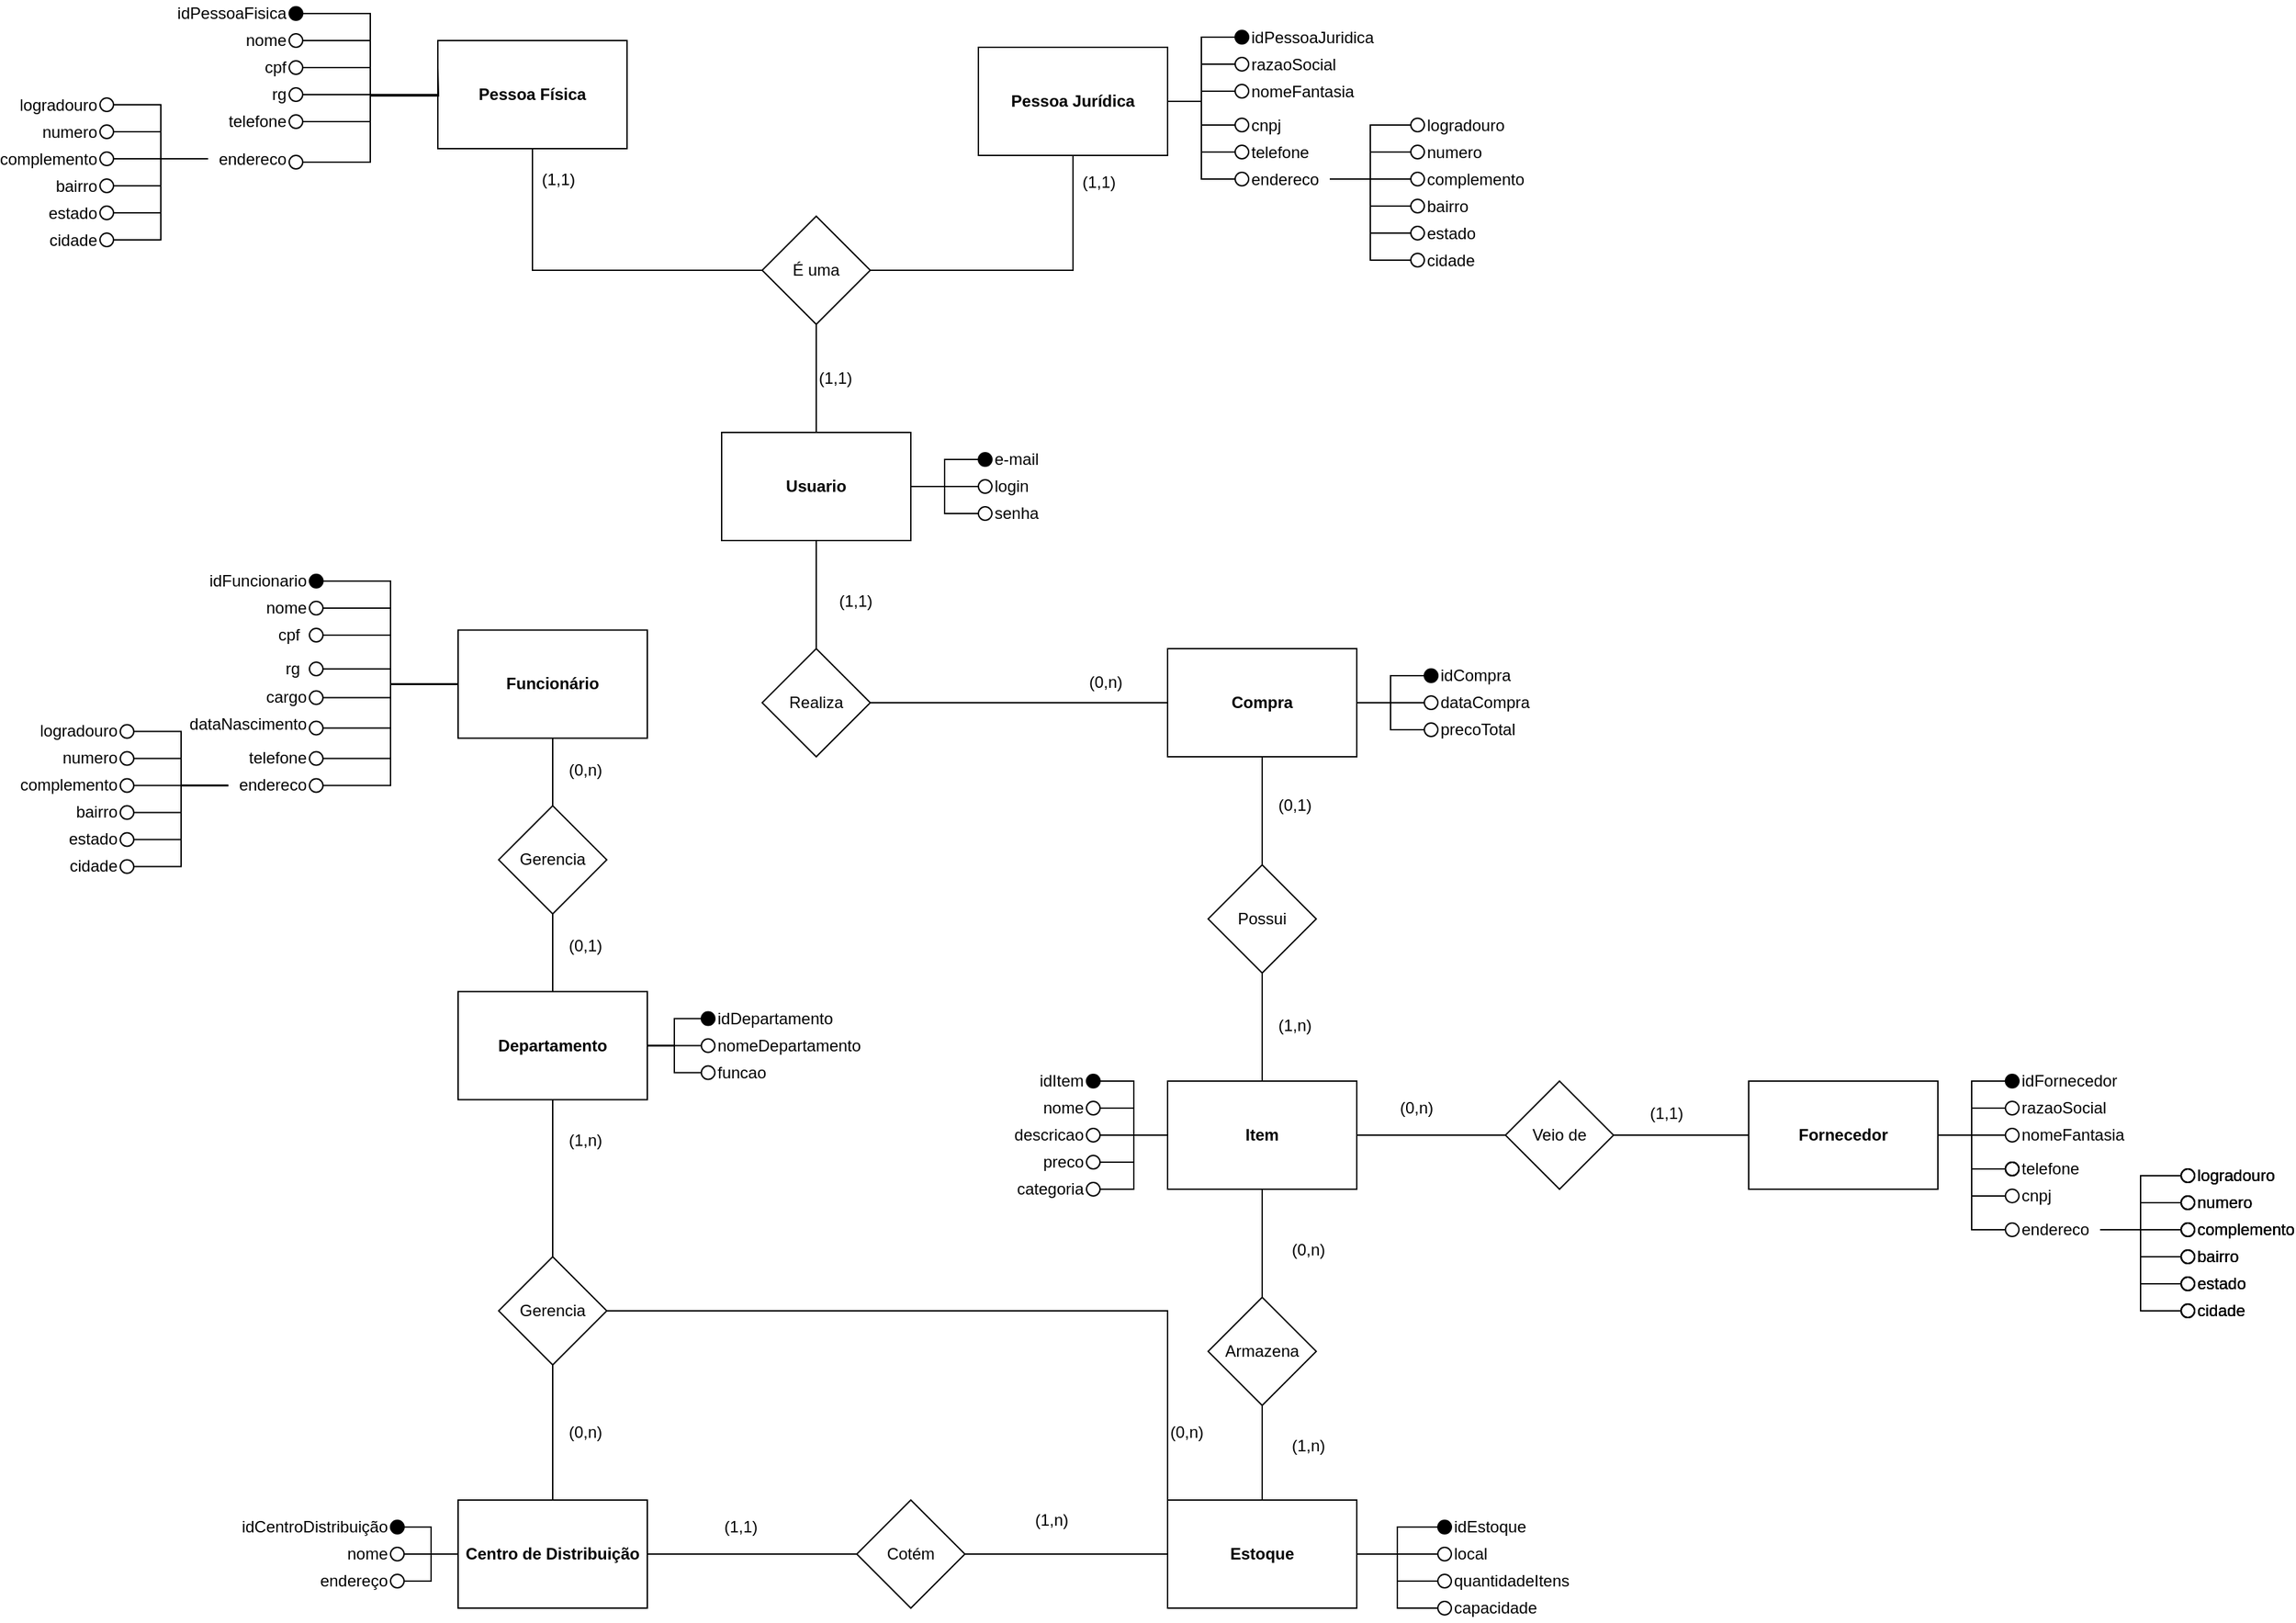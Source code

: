 <mxfile version="14.9.6" type="google"><diagram id="R2lEEEUBdFMjLlhIrx00" name="Page-1"><mxGraphModel dx="3437" dy="2972" grid="1" gridSize="10" guides="1" tooltips="1" connect="1" arrows="1" fold="1" page="1" pageScale="1" pageWidth="850" pageHeight="1100" math="0" shadow="0" extFonts="Permanent Marker^https://fonts.googleapis.com/css?family=Permanent+Marker"><root><mxCell id="0"/><mxCell id="1" parent="0"/><mxCell id="a_l9QPRQ6GL0Jm63vbGd-34" value="" style="edgeStyle=orthogonalEdgeStyle;rounded=0;orthogonalLoop=1;jettySize=auto;html=1;endArrow=none;endFill=0;" parent="1" source="a_l9QPRQ6GL0Jm63vbGd-1" target="a_l9QPRQ6GL0Jm63vbGd-33" edge="1"><mxGeometry relative="1" as="geometry"/></mxCell><mxCell id="a_l9QPRQ6GL0Jm63vbGd-1" value="&lt;b&gt;Usuario&lt;/b&gt;" style="whiteSpace=wrap;html=1;align=center;" parent="1" vertex="1"><mxGeometry x="535" y="150" width="140" height="80" as="geometry"/></mxCell><mxCell id="a_l9QPRQ6GL0Jm63vbGd-24" value="" style="edgeStyle=orthogonalEdgeStyle;rounded=0;orthogonalLoop=1;jettySize=auto;html=1;endArrow=none;endFill=0;" parent="1" source="a_l9QPRQ6GL0Jm63vbGd-5" target="a_l9QPRQ6GL0Jm63vbGd-1" edge="1"><mxGeometry relative="1" as="geometry"><Array as="points"><mxPoint x="700" y="170"/><mxPoint x="700" y="190"/></Array></mxGeometry></mxCell><mxCell id="a_l9QPRQ6GL0Jm63vbGd-5" value="" style="ellipse;whiteSpace=wrap;html=1;align=center;fillColor=#000000;" parent="1" vertex="1"><mxGeometry x="725" y="165" width="10" height="10" as="geometry"/></mxCell><mxCell id="a_l9QPRQ6GL0Jm63vbGd-7" value="e-mail" style="text;html=1;strokeColor=none;fillColor=none;align=left;verticalAlign=middle;whiteSpace=wrap;rounded=0;" parent="1" vertex="1"><mxGeometry x="735" y="160" width="40" height="20" as="geometry"/></mxCell><mxCell id="a_l9QPRQ6GL0Jm63vbGd-26" value="" style="edgeStyle=orthogonalEdgeStyle;rounded=0;orthogonalLoop=1;jettySize=auto;html=1;endArrow=none;endFill=0;" parent="1" source="a_l9QPRQ6GL0Jm63vbGd-10" target="a_l9QPRQ6GL0Jm63vbGd-1" edge="1"><mxGeometry relative="1" as="geometry"/></mxCell><mxCell id="a_l9QPRQ6GL0Jm63vbGd-10" value="" style="ellipse;whiteSpace=wrap;html=1;align=center;fillColor=none;" parent="1" vertex="1"><mxGeometry x="725" y="185" width="10" height="10" as="geometry"/></mxCell><mxCell id="a_l9QPRQ6GL0Jm63vbGd-11" value="login" style="text;html=1;strokeColor=none;fillColor=none;align=left;verticalAlign=middle;whiteSpace=wrap;rounded=0;" parent="1" vertex="1"><mxGeometry x="735" y="180" width="40" height="20" as="geometry"/></mxCell><mxCell id="a_l9QPRQ6GL0Jm63vbGd-27" value="" style="edgeStyle=orthogonalEdgeStyle;rounded=0;orthogonalLoop=1;jettySize=auto;html=1;endArrow=none;endFill=0;" parent="1" source="a_l9QPRQ6GL0Jm63vbGd-12" target="a_l9QPRQ6GL0Jm63vbGd-1" edge="1"><mxGeometry relative="1" as="geometry"/></mxCell><mxCell id="a_l9QPRQ6GL0Jm63vbGd-12" value="" style="ellipse;whiteSpace=wrap;html=1;align=center;fillColor=none;" parent="1" vertex="1"><mxGeometry x="725" y="205" width="10" height="10" as="geometry"/></mxCell><mxCell id="a_l9QPRQ6GL0Jm63vbGd-30" value="senha" style="text;html=1;strokeColor=none;fillColor=none;align=left;verticalAlign=middle;whiteSpace=wrap;rounded=0;" parent="1" vertex="1"><mxGeometry x="735" y="200" width="40" height="20" as="geometry"/></mxCell><mxCell id="a_l9QPRQ6GL0Jm63vbGd-33" value="É uma" style="rhombus;whiteSpace=wrap;html=1;" parent="1" vertex="1"><mxGeometry x="565" y="-10" width="80" height="80" as="geometry"/></mxCell><mxCell id="a_l9QPRQ6GL0Jm63vbGd-71" style="edgeStyle=orthogonalEdgeStyle;rounded=0;orthogonalLoop=1;jettySize=auto;html=1;entryX=0;entryY=0.5;entryDx=0;entryDy=0;endArrow=none;endFill=0;" parent="1" source="a_l9QPRQ6GL0Jm63vbGd-55" target="a_l9QPRQ6GL0Jm63vbGd-33" edge="1"><mxGeometry relative="1" as="geometry"><Array as="points"><mxPoint x="395" y="30"/></Array></mxGeometry></mxCell><mxCell id="a_l9QPRQ6GL0Jm63vbGd-55" value="&lt;b&gt;Pessoa Física&lt;/b&gt;" style="whiteSpace=wrap;html=1;align=center;" parent="1" vertex="1"><mxGeometry x="325" y="-140" width="140" height="80" as="geometry"/></mxCell><mxCell id="a_l9QPRQ6GL0Jm63vbGd-391" style="edgeStyle=orthogonalEdgeStyle;rounded=0;orthogonalLoop=1;jettySize=auto;html=1;entryX=0;entryY=0.5;entryDx=0;entryDy=0;endArrow=none;endFill=0;" parent="1" source="a_l9QPRQ6GL0Jm63vbGd-57" target="a_l9QPRQ6GL0Jm63vbGd-55" edge="1"><mxGeometry relative="1" as="geometry"/></mxCell><mxCell id="a_l9QPRQ6GL0Jm63vbGd-57" value="" style="ellipse;whiteSpace=wrap;html=1;align=center;fillColor=#000000;" parent="1" vertex="1"><mxGeometry x="215" y="-165" width="10" height="10" as="geometry"/></mxCell><mxCell id="a_l9QPRQ6GL0Jm63vbGd-58" value="idPessoaFisica" style="text;html=1;strokeColor=none;fillColor=none;align=right;verticalAlign=middle;whiteSpace=wrap;rounded=0;" parent="1" vertex="1"><mxGeometry x="175" y="-170" width="40" height="20" as="geometry"/></mxCell><mxCell id="a_l9QPRQ6GL0Jm63vbGd-59" value="" style="edgeStyle=orthogonalEdgeStyle;rounded=0;orthogonalLoop=1;jettySize=auto;html=1;endArrow=none;endFill=0;" parent="1" source="a_l9QPRQ6GL0Jm63vbGd-60" edge="1"><mxGeometry relative="1" as="geometry"><mxPoint x="325" y="-120" as="targetPoint"/><Array as="points"><mxPoint x="275" y="-140"/><mxPoint x="275" y="-100"/><mxPoint x="325" y="-100"/></Array></mxGeometry></mxCell><mxCell id="a_l9QPRQ6GL0Jm63vbGd-60" value="" style="ellipse;whiteSpace=wrap;html=1;align=center;fillColor=none;" parent="1" vertex="1"><mxGeometry x="215" y="-145" width="10" height="10" as="geometry"/></mxCell><mxCell id="a_l9QPRQ6GL0Jm63vbGd-61" value="nome" style="text;html=1;strokeColor=none;fillColor=none;align=right;verticalAlign=middle;whiteSpace=wrap;rounded=0;" parent="1" vertex="1"><mxGeometry x="175" y="-150" width="40" height="20" as="geometry"/></mxCell><mxCell id="a_l9QPRQ6GL0Jm63vbGd-392" style="edgeStyle=orthogonalEdgeStyle;rounded=0;orthogonalLoop=1;jettySize=auto;html=1;endArrow=none;endFill=0;" parent="1" source="a_l9QPRQ6GL0Jm63vbGd-63" edge="1"><mxGeometry relative="1" as="geometry"><mxPoint x="325" y="-100" as="targetPoint"/><Array as="points"><mxPoint x="275" y="-120"/><mxPoint x="275" y="-100"/></Array></mxGeometry></mxCell><mxCell id="a_l9QPRQ6GL0Jm63vbGd-63" value="" style="ellipse;whiteSpace=wrap;html=1;align=center;fillColor=none;" parent="1" vertex="1"><mxGeometry x="215" y="-125" width="10" height="10" as="geometry"/></mxCell><mxCell id="a_l9QPRQ6GL0Jm63vbGd-64" value="cpf" style="text;html=1;strokeColor=none;fillColor=none;align=right;verticalAlign=middle;whiteSpace=wrap;rounded=0;" parent="1" vertex="1"><mxGeometry x="175" y="-130" width="40" height="20" as="geometry"/></mxCell><mxCell id="a_l9QPRQ6GL0Jm63vbGd-65" value="" style="edgeStyle=orthogonalEdgeStyle;rounded=0;orthogonalLoop=1;jettySize=auto;html=1;endArrow=none;endFill=0;" parent="1" source="a_l9QPRQ6GL0Jm63vbGd-66" edge="1"><mxGeometry relative="1" as="geometry"><mxPoint x="325" y="-120" as="targetPoint"/></mxGeometry></mxCell><mxCell id="a_l9QPRQ6GL0Jm63vbGd-66" value="" style="ellipse;whiteSpace=wrap;html=1;align=center;fillColor=none;" parent="1" vertex="1"><mxGeometry x="215" y="-105" width="10" height="10" as="geometry"/></mxCell><mxCell id="a_l9QPRQ6GL0Jm63vbGd-70" value="rg" style="text;html=1;strokeColor=none;fillColor=none;align=right;verticalAlign=middle;whiteSpace=wrap;rounded=0;" parent="1" vertex="1"><mxGeometry x="175" y="-110" width="40" height="20" as="geometry"/></mxCell><mxCell id="a_l9QPRQ6GL0Jm63vbGd-88" style="edgeStyle=orthogonalEdgeStyle;rounded=0;orthogonalLoop=1;jettySize=auto;html=1;entryX=1;entryY=0.5;entryDx=0;entryDy=0;endArrow=none;endFill=0;" parent="1" source="a_l9QPRQ6GL0Jm63vbGd-72" target="a_l9QPRQ6GL0Jm63vbGd-33" edge="1"><mxGeometry relative="1" as="geometry"><Array as="points"><mxPoint x="795" y="30"/></Array></mxGeometry></mxCell><mxCell id="a_l9QPRQ6GL0Jm63vbGd-72" value="&lt;b&gt;Pessoa Jurídica&lt;/b&gt;" style="whiteSpace=wrap;html=1;align=center;" parent="1" vertex="1"><mxGeometry x="725" y="-135" width="140" height="80" as="geometry"/></mxCell><mxCell id="a_l9QPRQ6GL0Jm63vbGd-400" style="edgeStyle=orthogonalEdgeStyle;rounded=0;orthogonalLoop=1;jettySize=auto;html=1;entryX=1;entryY=0.5;entryDx=0;entryDy=0;endArrow=none;endFill=0;" parent="1" source="a_l9QPRQ6GL0Jm63vbGd-74" target="a_l9QPRQ6GL0Jm63vbGd-72" edge="1"><mxGeometry relative="1" as="geometry"/></mxCell><mxCell id="a_l9QPRQ6GL0Jm63vbGd-74" value="" style="ellipse;whiteSpace=wrap;html=1;align=center;fillColor=#000000;" parent="1" vertex="1"><mxGeometry x="915" y="-147.5" width="10" height="10" as="geometry"/></mxCell><mxCell id="a_l9QPRQ6GL0Jm63vbGd-75" value="idPessoaJuridica" style="text;html=1;strokeColor=none;fillColor=none;align=left;verticalAlign=middle;whiteSpace=wrap;rounded=0;" parent="1" vertex="1"><mxGeometry x="925" y="-152.5" width="100" height="20" as="geometry"/></mxCell><mxCell id="a_l9QPRQ6GL0Jm63vbGd-76" value="" style="edgeStyle=orthogonalEdgeStyle;rounded=0;orthogonalLoop=1;jettySize=auto;html=1;endArrow=none;endFill=0;" parent="1" source="a_l9QPRQ6GL0Jm63vbGd-77" target="a_l9QPRQ6GL0Jm63vbGd-72" edge="1"><mxGeometry relative="1" as="geometry"/></mxCell><mxCell id="a_l9QPRQ6GL0Jm63vbGd-77" value="" style="ellipse;whiteSpace=wrap;html=1;align=center;fillColor=none;" parent="1" vertex="1"><mxGeometry x="915" y="-127.5" width="10" height="10" as="geometry"/></mxCell><mxCell id="a_l9QPRQ6GL0Jm63vbGd-78" value="razaoSocial" style="text;html=1;strokeColor=none;fillColor=none;align=left;verticalAlign=middle;whiteSpace=wrap;rounded=0;" parent="1" vertex="1"><mxGeometry x="925" y="-132.5" width="40" height="20" as="geometry"/></mxCell><mxCell id="a_l9QPRQ6GL0Jm63vbGd-79" value="" style="edgeStyle=orthogonalEdgeStyle;rounded=0;orthogonalLoop=1;jettySize=auto;html=1;endArrow=none;endFill=0;" parent="1" source="a_l9QPRQ6GL0Jm63vbGd-80" target="a_l9QPRQ6GL0Jm63vbGd-72" edge="1"><mxGeometry relative="1" as="geometry"/></mxCell><mxCell id="a_l9QPRQ6GL0Jm63vbGd-80" value="" style="ellipse;whiteSpace=wrap;html=1;align=center;fillColor=none;" parent="1" vertex="1"><mxGeometry x="915" y="-107.5" width="10" height="10" as="geometry"/></mxCell><mxCell id="a_l9QPRQ6GL0Jm63vbGd-81" value="nomeFantasia" style="text;html=1;strokeColor=none;fillColor=none;align=left;verticalAlign=middle;whiteSpace=wrap;rounded=0;" parent="1" vertex="1"><mxGeometry x="925" y="-112.5" width="40" height="20" as="geometry"/></mxCell><mxCell id="a_l9QPRQ6GL0Jm63vbGd-82" value="" style="edgeStyle=orthogonalEdgeStyle;rounded=0;orthogonalLoop=1;jettySize=auto;html=1;endArrow=none;endFill=0;" parent="1" source="a_l9QPRQ6GL0Jm63vbGd-83" target="a_l9QPRQ6GL0Jm63vbGd-72" edge="1"><mxGeometry relative="1" as="geometry"/></mxCell><mxCell id="a_l9QPRQ6GL0Jm63vbGd-83" value="" style="ellipse;whiteSpace=wrap;html=1;align=center;fillColor=none;" parent="1" vertex="1"><mxGeometry x="915" y="-82.5" width="10" height="10" as="geometry"/></mxCell><mxCell id="a_l9QPRQ6GL0Jm63vbGd-87" value="cnpj" style="text;html=1;strokeColor=none;fillColor=none;align=left;verticalAlign=middle;whiteSpace=wrap;rounded=0;" parent="1" vertex="1"><mxGeometry x="925" y="-87.5" width="40" height="20" as="geometry"/></mxCell><mxCell id="a_l9QPRQ6GL0Jm63vbGd-108" value="" style="edgeStyle=orthogonalEdgeStyle;rounded=0;orthogonalLoop=1;jettySize=auto;html=1;endArrow=none;endFill=0;startArrow=none;" parent="1" source="a_l9QPRQ6GL0Jm63vbGd-127" target="a_l9QPRQ6GL0Jm63vbGd-92" edge="1"><mxGeometry relative="1" as="geometry"/></mxCell><mxCell id="a_l9QPRQ6GL0Jm63vbGd-195" value="" style="edgeStyle=orthogonalEdgeStyle;rounded=0;orthogonalLoop=1;jettySize=auto;html=1;endArrow=none;endFill=0;" parent="1" source="a_l9QPRQ6GL0Jm63vbGd-92" target="a_l9QPRQ6GL0Jm63vbGd-194" edge="1"><mxGeometry relative="1" as="geometry"/></mxCell><mxCell id="a_l9QPRQ6GL0Jm63vbGd-92" value="&lt;b&gt;Compra&lt;/b&gt;" style="whiteSpace=wrap;html=1;align=center;" parent="1" vertex="1"><mxGeometry x="865" y="310" width="140" height="80" as="geometry"/></mxCell><mxCell id="a_l9QPRQ6GL0Jm63vbGd-93" value="" style="edgeStyle=orthogonalEdgeStyle;rounded=0;orthogonalLoop=1;jettySize=auto;html=1;endArrow=none;endFill=0;" parent="1" source="a_l9QPRQ6GL0Jm63vbGd-94" target="a_l9QPRQ6GL0Jm63vbGd-92" edge="1"><mxGeometry relative="1" as="geometry"><Array as="points"><mxPoint x="1030" y="330"/><mxPoint x="1030" y="350"/></Array></mxGeometry></mxCell><mxCell id="a_l9QPRQ6GL0Jm63vbGd-94" value="" style="ellipse;whiteSpace=wrap;html=1;align=center;fillColor=#000000;" parent="1" vertex="1"><mxGeometry x="1055" y="325" width="10" height="10" as="geometry"/></mxCell><mxCell id="a_l9QPRQ6GL0Jm63vbGd-95" value="idCompra" style="text;html=1;strokeColor=none;fillColor=none;align=left;verticalAlign=middle;whiteSpace=wrap;rounded=0;" parent="1" vertex="1"><mxGeometry x="1065" y="320" width="40" height="20" as="geometry"/></mxCell><mxCell id="a_l9QPRQ6GL0Jm63vbGd-96" value="" style="edgeStyle=orthogonalEdgeStyle;rounded=0;orthogonalLoop=1;jettySize=auto;html=1;endArrow=none;endFill=0;" parent="1" source="a_l9QPRQ6GL0Jm63vbGd-97" target="a_l9QPRQ6GL0Jm63vbGd-92" edge="1"><mxGeometry relative="1" as="geometry"/></mxCell><mxCell id="a_l9QPRQ6GL0Jm63vbGd-97" value="" style="ellipse;whiteSpace=wrap;html=1;align=center;fillColor=none;" parent="1" vertex="1"><mxGeometry x="1055" y="345" width="10" height="10" as="geometry"/></mxCell><mxCell id="a_l9QPRQ6GL0Jm63vbGd-98" value="dataCompra" style="text;html=1;strokeColor=none;fillColor=none;align=left;verticalAlign=middle;whiteSpace=wrap;rounded=0;" parent="1" vertex="1"><mxGeometry x="1065" y="340" width="40" height="20" as="geometry"/></mxCell><mxCell id="a_l9QPRQ6GL0Jm63vbGd-99" value="" style="edgeStyle=orthogonalEdgeStyle;rounded=0;orthogonalLoop=1;jettySize=auto;html=1;endArrow=none;endFill=0;" parent="1" source="a_l9QPRQ6GL0Jm63vbGd-100" target="a_l9QPRQ6GL0Jm63vbGd-92" edge="1"><mxGeometry relative="1" as="geometry"/></mxCell><mxCell id="a_l9QPRQ6GL0Jm63vbGd-100" value="" style="ellipse;whiteSpace=wrap;html=1;align=center;fillColor=none;" parent="1" vertex="1"><mxGeometry x="1055" y="365" width="10" height="10" as="geometry"/></mxCell><mxCell id="a_l9QPRQ6GL0Jm63vbGd-101" value="precoTotal" style="text;html=1;strokeColor=none;fillColor=none;align=left;verticalAlign=middle;whiteSpace=wrap;rounded=0;" parent="1" vertex="1"><mxGeometry x="1065" y="360" width="40" height="20" as="geometry"/></mxCell><mxCell id="a_l9QPRQ6GL0Jm63vbGd-193" value="" style="edgeStyle=orthogonalEdgeStyle;rounded=0;orthogonalLoop=1;jettySize=auto;html=1;endArrow=none;endFill=0;" parent="1" source="a_l9QPRQ6GL0Jm63vbGd-127" target="a_l9QPRQ6GL0Jm63vbGd-1" edge="1"><mxGeometry relative="1" as="geometry"/></mxCell><mxCell id="a_l9QPRQ6GL0Jm63vbGd-127" value="Realiza" style="rhombus;whiteSpace=wrap;html=1;" parent="1" vertex="1"><mxGeometry x="565" y="310" width="80" height="80" as="geometry"/></mxCell><mxCell id="a_l9QPRQ6GL0Jm63vbGd-399" style="edgeStyle=orthogonalEdgeStyle;rounded=0;orthogonalLoop=1;jettySize=auto;html=1;entryX=1;entryY=0.5;entryDx=0;entryDy=0;endArrow=none;endFill=0;" parent="1" source="a_l9QPRQ6GL0Jm63vbGd-136" target="a_l9QPRQ6GL0Jm63vbGd-72" edge="1"><mxGeometry relative="1" as="geometry"/></mxCell><mxCell id="a_l9QPRQ6GL0Jm63vbGd-136" value="" style="ellipse;whiteSpace=wrap;html=1;align=center;fillColor=none;" parent="1" vertex="1"><mxGeometry x="915" y="-42.5" width="10" height="10" as="geometry"/></mxCell><mxCell id="a_l9QPRQ6GL0Jm63vbGd-137" value="endereco" style="text;html=1;strokeColor=none;fillColor=none;align=left;verticalAlign=middle;whiteSpace=wrap;rounded=0;" parent="1" vertex="1"><mxGeometry x="925" y="-47.5" width="40" height="20" as="geometry"/></mxCell><mxCell id="a_l9QPRQ6GL0Jm63vbGd-152" value="" style="edgeStyle=orthogonalEdgeStyle;rounded=0;orthogonalLoop=1;jettySize=auto;html=1;endArrow=none;endFill=0;" parent="1" source="a_l9QPRQ6GL0Jm63vbGd-139" edge="1"><mxGeometry relative="1" as="geometry"><mxPoint x="985" y="-37.5" as="targetPoint"/><Array as="points"><mxPoint x="1015" y="-77.5"/><mxPoint x="1015" y="-37.5"/></Array></mxGeometry></mxCell><mxCell id="a_l9QPRQ6GL0Jm63vbGd-139" value="" style="ellipse;whiteSpace=wrap;html=1;align=center;fillColor=none;" parent="1" vertex="1"><mxGeometry x="1045" y="-82.5" width="10" height="10" as="geometry"/></mxCell><mxCell id="a_l9QPRQ6GL0Jm63vbGd-140" value="logradouro" style="text;html=1;strokeColor=none;fillColor=none;align=left;verticalAlign=middle;whiteSpace=wrap;rounded=0;" parent="1" vertex="1"><mxGeometry x="1055" y="-87.5" width="60" height="20" as="geometry"/></mxCell><mxCell id="a_l9QPRQ6GL0Jm63vbGd-153" style="edgeStyle=orthogonalEdgeStyle;rounded=0;orthogonalLoop=1;jettySize=auto;html=1;endArrow=none;endFill=0;" parent="1" source="a_l9QPRQ6GL0Jm63vbGd-141" edge="1"><mxGeometry relative="1" as="geometry"><mxPoint x="985" y="-37.5" as="targetPoint"/><Array as="points"><mxPoint x="1015" y="-57.5"/><mxPoint x="1015" y="-37.5"/></Array></mxGeometry></mxCell><mxCell id="a_l9QPRQ6GL0Jm63vbGd-141" value="" style="ellipse;whiteSpace=wrap;html=1;align=center;fillColor=none;" parent="1" vertex="1"><mxGeometry x="1045" y="-62.5" width="10" height="10" as="geometry"/></mxCell><mxCell id="a_l9QPRQ6GL0Jm63vbGd-142" value="numero" style="text;html=1;strokeColor=none;fillColor=none;align=left;verticalAlign=middle;whiteSpace=wrap;rounded=0;" parent="1" vertex="1"><mxGeometry x="1055" y="-67.5" width="40" height="20" as="geometry"/></mxCell><mxCell id="a_l9QPRQ6GL0Jm63vbGd-154" style="edgeStyle=orthogonalEdgeStyle;rounded=0;orthogonalLoop=1;jettySize=auto;html=1;endArrow=none;endFill=0;" parent="1" source="a_l9QPRQ6GL0Jm63vbGd-143" edge="1"><mxGeometry relative="1" as="geometry"><mxPoint x="985" y="-37.5" as="targetPoint"/><Array as="points"><mxPoint x="1045" y="-37.5"/><mxPoint x="1045" y="-37.5"/></Array></mxGeometry></mxCell><mxCell id="a_l9QPRQ6GL0Jm63vbGd-143" value="" style="ellipse;whiteSpace=wrap;html=1;align=center;fillColor=none;" parent="1" vertex="1"><mxGeometry x="1045" y="-42.5" width="10" height="10" as="geometry"/></mxCell><mxCell id="a_l9QPRQ6GL0Jm63vbGd-144" value="complemento" style="text;html=1;strokeColor=none;fillColor=none;align=left;verticalAlign=middle;whiteSpace=wrap;rounded=0;" parent="1" vertex="1"><mxGeometry x="1055" y="-47.5" width="40" height="20" as="geometry"/></mxCell><mxCell id="a_l9QPRQ6GL0Jm63vbGd-156" style="edgeStyle=orthogonalEdgeStyle;rounded=0;orthogonalLoop=1;jettySize=auto;html=1;endArrow=none;endFill=0;" parent="1" source="a_l9QPRQ6GL0Jm63vbGd-145" edge="1"><mxGeometry relative="1" as="geometry"><mxPoint x="985" y="-37.5" as="targetPoint"/><Array as="points"><mxPoint x="1015" y="-17.5"/><mxPoint x="1015" y="-37.5"/></Array></mxGeometry></mxCell><mxCell id="a_l9QPRQ6GL0Jm63vbGd-145" value="" style="ellipse;whiteSpace=wrap;html=1;align=center;fillColor=none;" parent="1" vertex="1"><mxGeometry x="1045" y="-22.5" width="10" height="10" as="geometry"/></mxCell><mxCell id="a_l9QPRQ6GL0Jm63vbGd-146" value="bairro" style="text;html=1;strokeColor=none;fillColor=none;align=left;verticalAlign=middle;whiteSpace=wrap;rounded=0;" parent="1" vertex="1"><mxGeometry x="1055" y="-27.5" width="40" height="20" as="geometry"/></mxCell><mxCell id="a_l9QPRQ6GL0Jm63vbGd-157" style="edgeStyle=orthogonalEdgeStyle;rounded=0;orthogonalLoop=1;jettySize=auto;html=1;endArrow=none;endFill=0;" parent="1" source="a_l9QPRQ6GL0Jm63vbGd-147" edge="1"><mxGeometry relative="1" as="geometry"><mxPoint x="985" y="-37.5" as="targetPoint"/><Array as="points"><mxPoint x="1015" y="2.5"/><mxPoint x="1015" y="-37.5"/></Array></mxGeometry></mxCell><mxCell id="a_l9QPRQ6GL0Jm63vbGd-147" value="" style="ellipse;whiteSpace=wrap;html=1;align=center;fillColor=none;" parent="1" vertex="1"><mxGeometry x="1045" y="-2.5" width="10" height="10" as="geometry"/></mxCell><mxCell id="a_l9QPRQ6GL0Jm63vbGd-148" value="estado" style="text;html=1;strokeColor=none;fillColor=none;align=left;verticalAlign=middle;whiteSpace=wrap;rounded=0;" parent="1" vertex="1"><mxGeometry x="1055" y="-7.5" width="40" height="20" as="geometry"/></mxCell><mxCell id="a_l9QPRQ6GL0Jm63vbGd-158" style="edgeStyle=orthogonalEdgeStyle;rounded=0;orthogonalLoop=1;jettySize=auto;html=1;endArrow=none;endFill=0;" parent="1" source="a_l9QPRQ6GL0Jm63vbGd-150" edge="1"><mxGeometry relative="1" as="geometry"><mxPoint x="985" y="-37.5" as="targetPoint"/><Array as="points"><mxPoint x="1015" y="22.5"/><mxPoint x="1015" y="-37.5"/></Array></mxGeometry></mxCell><mxCell id="a_l9QPRQ6GL0Jm63vbGd-150" value="" style="ellipse;whiteSpace=wrap;html=1;align=center;fillColor=none;" parent="1" vertex="1"><mxGeometry x="1045" y="17.5" width="10" height="10" as="geometry"/></mxCell><mxCell id="a_l9QPRQ6GL0Jm63vbGd-151" value="cidade" style="text;html=1;strokeColor=none;fillColor=none;align=left;verticalAlign=middle;whiteSpace=wrap;rounded=0;" parent="1" vertex="1"><mxGeometry x="1055" y="12.5" width="40" height="20" as="geometry"/></mxCell><mxCell id="a_l9QPRQ6GL0Jm63vbGd-159" value="logradouro" style="text;html=1;strokeColor=none;fillColor=none;align=right;verticalAlign=middle;whiteSpace=wrap;rounded=0;" parent="1" vertex="1"><mxGeometry x="5" y="-102.5" width="70" height="20" as="geometry"/></mxCell><mxCell id="a_l9QPRQ6GL0Jm63vbGd-160" value="numero" style="text;html=1;strokeColor=none;fillColor=none;align=right;verticalAlign=middle;whiteSpace=wrap;rounded=0;" parent="1" vertex="1"><mxGeometry x="35" y="-82.5" width="40" height="20" as="geometry"/></mxCell><mxCell id="a_l9QPRQ6GL0Jm63vbGd-161" value="complemento" style="text;html=1;strokeColor=none;fillColor=none;align=right;verticalAlign=middle;whiteSpace=wrap;rounded=0;" parent="1" vertex="1"><mxGeometry x="35" y="-62.5" width="40" height="20" as="geometry"/></mxCell><mxCell id="a_l9QPRQ6GL0Jm63vbGd-162" value="bairro" style="text;html=1;strokeColor=none;fillColor=none;align=right;verticalAlign=middle;whiteSpace=wrap;rounded=0;" parent="1" vertex="1"><mxGeometry x="35" y="-42.5" width="40" height="20" as="geometry"/></mxCell><mxCell id="a_l9QPRQ6GL0Jm63vbGd-163" value="estado" style="text;html=1;strokeColor=none;fillColor=none;align=right;verticalAlign=middle;whiteSpace=wrap;rounded=0;" parent="1" vertex="1"><mxGeometry x="35" y="-22.5" width="40" height="20" as="geometry"/></mxCell><mxCell id="a_l9QPRQ6GL0Jm63vbGd-164" value="cidade" style="text;html=1;strokeColor=none;fillColor=none;align=right;verticalAlign=middle;whiteSpace=wrap;rounded=0;" parent="1" vertex="1"><mxGeometry x="35" y="-2.5" width="40" height="20" as="geometry"/></mxCell><mxCell id="a_l9QPRQ6GL0Jm63vbGd-179" style="edgeStyle=orthogonalEdgeStyle;rounded=0;orthogonalLoop=1;jettySize=auto;html=1;entryX=0;entryY=0.5;entryDx=0;entryDy=0;endArrow=none;endFill=0;" parent="1" source="a_l9QPRQ6GL0Jm63vbGd-166" target="a_l9QPRQ6GL0Jm63vbGd-176" edge="1"><mxGeometry relative="1" as="geometry"/></mxCell><mxCell id="a_l9QPRQ6GL0Jm63vbGd-166" value="" style="ellipse;whiteSpace=wrap;html=1;align=center;fillColor=none;" parent="1" vertex="1"><mxGeometry x="75" y="-97.5" width="10" height="10" as="geometry"/></mxCell><mxCell id="a_l9QPRQ6GL0Jm63vbGd-182" style="edgeStyle=orthogonalEdgeStyle;rounded=0;orthogonalLoop=1;jettySize=auto;html=1;entryX=0;entryY=0.5;entryDx=0;entryDy=0;endArrow=none;endFill=0;" parent="1" source="a_l9QPRQ6GL0Jm63vbGd-167" target="a_l9QPRQ6GL0Jm63vbGd-176" edge="1"><mxGeometry relative="1" as="geometry"/></mxCell><mxCell id="a_l9QPRQ6GL0Jm63vbGd-167" value="" style="ellipse;whiteSpace=wrap;html=1;align=center;fillColor=none;" parent="1" vertex="1"><mxGeometry x="75" y="-77.5" width="10" height="10" as="geometry"/></mxCell><mxCell id="a_l9QPRQ6GL0Jm63vbGd-183" style="edgeStyle=orthogonalEdgeStyle;rounded=0;orthogonalLoop=1;jettySize=auto;html=1;endArrow=none;endFill=0;" parent="1" source="a_l9QPRQ6GL0Jm63vbGd-168" edge="1"><mxGeometry relative="1" as="geometry"><mxPoint x="125" y="-52.5" as="targetPoint"/></mxGeometry></mxCell><mxCell id="a_l9QPRQ6GL0Jm63vbGd-168" value="" style="ellipse;whiteSpace=wrap;html=1;align=center;fillColor=none;" parent="1" vertex="1"><mxGeometry x="75" y="-57.5" width="10" height="10" as="geometry"/></mxCell><mxCell id="a_l9QPRQ6GL0Jm63vbGd-184" style="edgeStyle=orthogonalEdgeStyle;rounded=0;orthogonalLoop=1;jettySize=auto;html=1;entryX=0;entryY=0.5;entryDx=0;entryDy=0;endArrow=none;endFill=0;" parent="1" source="a_l9QPRQ6GL0Jm63vbGd-169" target="a_l9QPRQ6GL0Jm63vbGd-176" edge="1"><mxGeometry relative="1" as="geometry"/></mxCell><mxCell id="a_l9QPRQ6GL0Jm63vbGd-169" value="" style="ellipse;whiteSpace=wrap;html=1;align=center;fillColor=none;" parent="1" vertex="1"><mxGeometry x="75" y="-37.5" width="10" height="10" as="geometry"/></mxCell><mxCell id="a_l9QPRQ6GL0Jm63vbGd-185" style="edgeStyle=orthogonalEdgeStyle;rounded=0;orthogonalLoop=1;jettySize=auto;html=1;entryX=0;entryY=0.5;entryDx=0;entryDy=0;endArrow=none;endFill=0;" parent="1" source="a_l9QPRQ6GL0Jm63vbGd-170" target="a_l9QPRQ6GL0Jm63vbGd-176" edge="1"><mxGeometry relative="1" as="geometry"/></mxCell><mxCell id="a_l9QPRQ6GL0Jm63vbGd-170" value="" style="ellipse;whiteSpace=wrap;html=1;align=center;fillColor=none;" parent="1" vertex="1"><mxGeometry x="75" y="-17.5" width="10" height="10" as="geometry"/></mxCell><mxCell id="a_l9QPRQ6GL0Jm63vbGd-187" style="edgeStyle=orthogonalEdgeStyle;rounded=0;orthogonalLoop=1;jettySize=auto;html=1;entryX=0;entryY=0.5;entryDx=0;entryDy=0;endArrow=none;endFill=0;" parent="1" source="a_l9QPRQ6GL0Jm63vbGd-171" target="a_l9QPRQ6GL0Jm63vbGd-176" edge="1"><mxGeometry relative="1" as="geometry"/></mxCell><mxCell id="a_l9QPRQ6GL0Jm63vbGd-171" value="" style="ellipse;whiteSpace=wrap;html=1;align=center;fillColor=none;" parent="1" vertex="1"><mxGeometry x="75" y="2.5" width="10" height="10" as="geometry"/></mxCell><mxCell id="a_l9QPRQ6GL0Jm63vbGd-178" style="edgeStyle=orthogonalEdgeStyle;rounded=0;orthogonalLoop=1;jettySize=auto;html=1;endArrow=none;endFill=0;" parent="1" source="a_l9QPRQ6GL0Jm63vbGd-175" edge="1"><mxGeometry relative="1" as="geometry"><mxPoint x="325" y="-120" as="targetPoint"/><Array as="points"><mxPoint x="275" y="-50"/><mxPoint x="275" y="-100"/><mxPoint x="325" y="-100"/></Array></mxGeometry></mxCell><mxCell id="a_l9QPRQ6GL0Jm63vbGd-175" value="" style="ellipse;whiteSpace=wrap;html=1;align=center;fillColor=none;" parent="1" vertex="1"><mxGeometry x="215" y="-55" width="10" height="10" as="geometry"/></mxCell><mxCell id="a_l9QPRQ6GL0Jm63vbGd-176" value="endereco" style="text;html=1;strokeColor=none;fillColor=none;align=right;verticalAlign=middle;whiteSpace=wrap;rounded=0;" parent="1" vertex="1"><mxGeometry x="155" y="-62.5" width="60" height="20" as="geometry"/></mxCell><mxCell id="a_l9QPRQ6GL0Jm63vbGd-194" value="Possui" style="rhombus;whiteSpace=wrap;html=1;" parent="1" vertex="1"><mxGeometry x="895" y="470" width="80" height="80" as="geometry"/></mxCell><mxCell id="a_l9QPRQ6GL0Jm63vbGd-206" value="" style="edgeStyle=orthogonalEdgeStyle;rounded=0;orthogonalLoop=1;jettySize=auto;html=1;endArrow=none;endFill=0;" parent="1" source="a_l9QPRQ6GL0Jm63vbGd-196" target="a_l9QPRQ6GL0Jm63vbGd-194" edge="1"><mxGeometry relative="1" as="geometry"/></mxCell><mxCell id="a_l9QPRQ6GL0Jm63vbGd-219" value="" style="edgeStyle=orthogonalEdgeStyle;rounded=0;orthogonalLoop=1;jettySize=auto;html=1;endArrow=none;endFill=0;" parent="1" source="a_l9QPRQ6GL0Jm63vbGd-196" target="a_l9QPRQ6GL0Jm63vbGd-218" edge="1"><mxGeometry relative="1" as="geometry"/></mxCell><mxCell id="a_l9QPRQ6GL0Jm63vbGd-341" value="" style="edgeStyle=orthogonalEdgeStyle;rounded=0;orthogonalLoop=1;jettySize=auto;html=1;endArrow=none;endFill=0;" parent="1" source="a_l9QPRQ6GL0Jm63vbGd-196" target="a_l9QPRQ6GL0Jm63vbGd-340" edge="1"><mxGeometry relative="1" as="geometry"/></mxCell><mxCell id="a_l9QPRQ6GL0Jm63vbGd-196" value="&lt;b&gt;Item&lt;/b&gt;" style="whiteSpace=wrap;html=1;align=center;" parent="1" vertex="1"><mxGeometry x="865" y="630" width="140" height="80" as="geometry"/></mxCell><mxCell id="a_l9QPRQ6GL0Jm63vbGd-218" value="Armazena" style="rhombus;whiteSpace=wrap;html=1;" parent="1" vertex="1"><mxGeometry x="895" y="790" width="80" height="80" as="geometry"/></mxCell><mxCell id="a_l9QPRQ6GL0Jm63vbGd-236" value="" style="edgeStyle=orthogonalEdgeStyle;rounded=0;orthogonalLoop=1;jettySize=auto;html=1;endArrow=none;endFill=0;" parent="1" source="a_l9QPRQ6GL0Jm63vbGd-220" target="a_l9QPRQ6GL0Jm63vbGd-218" edge="1"><mxGeometry relative="1" as="geometry"/></mxCell><mxCell id="a_l9QPRQ6GL0Jm63vbGd-220" value="&lt;b&gt;Estoque&lt;/b&gt;" style="whiteSpace=wrap;html=1;align=center;" parent="1" vertex="1"><mxGeometry x="865" y="940" width="140" height="80" as="geometry"/></mxCell><mxCell id="a_l9QPRQ6GL0Jm63vbGd-221" value="" style="edgeStyle=orthogonalEdgeStyle;rounded=0;orthogonalLoop=1;jettySize=auto;html=1;endArrow=none;endFill=0;" parent="1" source="a_l9QPRQ6GL0Jm63vbGd-222" target="a_l9QPRQ6GL0Jm63vbGd-220" edge="1"><mxGeometry relative="1" as="geometry"/></mxCell><mxCell id="a_l9QPRQ6GL0Jm63vbGd-222" value="" style="ellipse;whiteSpace=wrap;html=1;align=center;fillColor=#000000;" parent="1" vertex="1"><mxGeometry x="1065" y="955" width="10" height="10" as="geometry"/></mxCell><mxCell id="a_l9QPRQ6GL0Jm63vbGd-223" value="idEstoque" style="text;html=1;strokeColor=none;fillColor=none;align=left;verticalAlign=middle;whiteSpace=wrap;rounded=0;" parent="1" vertex="1"><mxGeometry x="1075" y="950" width="40" height="20" as="geometry"/></mxCell><mxCell id="a_l9QPRQ6GL0Jm63vbGd-224" value="" style="edgeStyle=orthogonalEdgeStyle;rounded=0;orthogonalLoop=1;jettySize=auto;html=1;endArrow=none;endFill=0;" parent="1" source="a_l9QPRQ6GL0Jm63vbGd-225" target="a_l9QPRQ6GL0Jm63vbGd-220" edge="1"><mxGeometry relative="1" as="geometry"/></mxCell><mxCell id="a_l9QPRQ6GL0Jm63vbGd-225" value="" style="ellipse;whiteSpace=wrap;html=1;align=center;fillColor=none;" parent="1" vertex="1"><mxGeometry x="1065" y="975" width="10" height="10" as="geometry"/></mxCell><mxCell id="a_l9QPRQ6GL0Jm63vbGd-226" value="local" style="text;html=1;strokeColor=none;fillColor=none;align=left;verticalAlign=middle;whiteSpace=wrap;rounded=0;" parent="1" vertex="1"><mxGeometry x="1075" y="970" width="40" height="20" as="geometry"/></mxCell><mxCell id="a_l9QPRQ6GL0Jm63vbGd-227" value="" style="edgeStyle=orthogonalEdgeStyle;rounded=0;orthogonalLoop=1;jettySize=auto;html=1;endArrow=none;endFill=0;" parent="1" source="a_l9QPRQ6GL0Jm63vbGd-228" target="a_l9QPRQ6GL0Jm63vbGd-220" edge="1"><mxGeometry relative="1" as="geometry"><Array as="points"><mxPoint x="1035" y="1000"/><mxPoint x="1035" y="980"/></Array></mxGeometry></mxCell><mxCell id="a_l9QPRQ6GL0Jm63vbGd-228" value="" style="ellipse;whiteSpace=wrap;html=1;align=center;fillColor=none;" parent="1" vertex="1"><mxGeometry x="1065" y="995" width="10" height="10" as="geometry"/></mxCell><mxCell id="a_l9QPRQ6GL0Jm63vbGd-229" value="quantidadeItens" style="text;html=1;strokeColor=none;fillColor=none;align=left;verticalAlign=middle;whiteSpace=wrap;rounded=0;" parent="1" vertex="1"><mxGeometry x="1075" y="990" width="80" height="20" as="geometry"/></mxCell><mxCell id="a_l9QPRQ6GL0Jm63vbGd-342" value="" style="edgeStyle=orthogonalEdgeStyle;rounded=0;orthogonalLoop=1;jettySize=auto;html=1;endArrow=none;endFill=0;" parent="1" source="a_l9QPRQ6GL0Jm63vbGd-289" target="a_l9QPRQ6GL0Jm63vbGd-340" edge="1"><mxGeometry relative="1" as="geometry"/></mxCell><mxCell id="a_l9QPRQ6GL0Jm63vbGd-289" value="&lt;b&gt;Fornecedor&lt;/b&gt;" style="whiteSpace=wrap;html=1;align=center;" parent="1" vertex="1"><mxGeometry x="1295" y="630" width="140" height="80" as="geometry"/></mxCell><mxCell id="a_l9QPRQ6GL0Jm63vbGd-290" value="" style="edgeStyle=orthogonalEdgeStyle;rounded=0;orthogonalLoop=1;jettySize=auto;html=1;endArrow=none;endFill=0;" parent="1" source="a_l9QPRQ6GL0Jm63vbGd-291" target="a_l9QPRQ6GL0Jm63vbGd-289" edge="1"><mxGeometry relative="1" as="geometry"/></mxCell><mxCell id="a_l9QPRQ6GL0Jm63vbGd-291" value="" style="ellipse;whiteSpace=wrap;html=1;align=center;fillColor=#000000;" parent="1" vertex="1"><mxGeometry x="1485" y="625" width="10" height="10" as="geometry"/></mxCell><mxCell id="a_l9QPRQ6GL0Jm63vbGd-292" value="idFornecedor" style="text;html=1;strokeColor=none;fillColor=none;align=left;verticalAlign=middle;whiteSpace=wrap;rounded=0;" parent="1" vertex="1"><mxGeometry x="1495" y="620" width="100" height="20" as="geometry"/></mxCell><mxCell id="a_l9QPRQ6GL0Jm63vbGd-293" value="" style="edgeStyle=orthogonalEdgeStyle;rounded=0;orthogonalLoop=1;jettySize=auto;html=1;endArrow=none;endFill=0;" parent="1" source="a_l9QPRQ6GL0Jm63vbGd-294" target="a_l9QPRQ6GL0Jm63vbGd-289" edge="1"><mxGeometry relative="1" as="geometry"/></mxCell><mxCell id="a_l9QPRQ6GL0Jm63vbGd-294" value="" style="ellipse;whiteSpace=wrap;html=1;align=center;fillColor=none;" parent="1" vertex="1"><mxGeometry x="1485" y="645" width="10" height="10" as="geometry"/></mxCell><mxCell id="a_l9QPRQ6GL0Jm63vbGd-295" value="razaoSocial" style="text;html=1;strokeColor=none;fillColor=none;align=left;verticalAlign=middle;whiteSpace=wrap;rounded=0;" parent="1" vertex="1"><mxGeometry x="1495" y="640" width="40" height="20" as="geometry"/></mxCell><mxCell id="a_l9QPRQ6GL0Jm63vbGd-296" value="" style="edgeStyle=orthogonalEdgeStyle;rounded=0;orthogonalLoop=1;jettySize=auto;html=1;endArrow=none;endFill=0;" parent="1" source="a_l9QPRQ6GL0Jm63vbGd-297" target="a_l9QPRQ6GL0Jm63vbGd-289" edge="1"><mxGeometry relative="1" as="geometry"/></mxCell><mxCell id="a_l9QPRQ6GL0Jm63vbGd-297" value="" style="ellipse;whiteSpace=wrap;html=1;align=center;fillColor=none;" parent="1" vertex="1"><mxGeometry x="1485" y="665" width="10" height="10" as="geometry"/></mxCell><mxCell id="a_l9QPRQ6GL0Jm63vbGd-298" value="nomeFantasia" style="text;html=1;strokeColor=none;fillColor=none;align=left;verticalAlign=middle;whiteSpace=wrap;rounded=0;" parent="1" vertex="1"><mxGeometry x="1495" y="660" width="40" height="20" as="geometry"/></mxCell><mxCell id="a_l9QPRQ6GL0Jm63vbGd-299" value="" style="edgeStyle=orthogonalEdgeStyle;rounded=0;orthogonalLoop=1;jettySize=auto;html=1;endArrow=none;endFill=0;" parent="1" source="a_l9QPRQ6GL0Jm63vbGd-300" target="a_l9QPRQ6GL0Jm63vbGd-289" edge="1"><mxGeometry relative="1" as="geometry"/></mxCell><mxCell id="a_l9QPRQ6GL0Jm63vbGd-300" value="" style="ellipse;whiteSpace=wrap;html=1;align=center;fillColor=none;" parent="1" vertex="1"><mxGeometry x="1485" y="690" width="10" height="10" as="geometry"/></mxCell><mxCell id="a_l9QPRQ6GL0Jm63vbGd-302" value="" style="edgeStyle=orthogonalEdgeStyle;rounded=0;orthogonalLoop=1;jettySize=auto;html=1;endArrow=none;endFill=0;" parent="1" source="a_l9QPRQ6GL0Jm63vbGd-303" target="a_l9QPRQ6GL0Jm63vbGd-289" edge="1"><mxGeometry relative="1" as="geometry"/></mxCell><mxCell id="a_l9QPRQ6GL0Jm63vbGd-303" value="" style="ellipse;whiteSpace=wrap;html=1;align=center;fillColor=none;" parent="1" vertex="1"><mxGeometry x="1485" y="710" width="10" height="10" as="geometry"/></mxCell><mxCell id="a_l9QPRQ6GL0Jm63vbGd-304" value="endereco" style="text;html=1;strokeColor=none;fillColor=none;align=left;verticalAlign=middle;whiteSpace=wrap;rounded=0;" parent="1" vertex="1"><mxGeometry x="1495" y="730" width="40" height="20" as="geometry"/></mxCell><mxCell id="a_l9QPRQ6GL0Jm63vbGd-305" value="" style="edgeStyle=orthogonalEdgeStyle;rounded=0;orthogonalLoop=1;jettySize=auto;html=1;endArrow=none;endFill=0;" parent="1" source="a_l9QPRQ6GL0Jm63vbGd-306" edge="1"><mxGeometry relative="1" as="geometry"><mxPoint x="1555" y="740" as="targetPoint"/><Array as="points"><mxPoint x="1585" y="700"/><mxPoint x="1585" y="740"/></Array></mxGeometry></mxCell><mxCell id="a_l9QPRQ6GL0Jm63vbGd-306" value="" style="ellipse;whiteSpace=wrap;html=1;align=center;fillColor=none;" parent="1" vertex="1"><mxGeometry x="1615" y="695" width="10" height="10" as="geometry"/></mxCell><mxCell id="a_l9QPRQ6GL0Jm63vbGd-307" value="logradouro" style="text;html=1;strokeColor=none;fillColor=none;align=left;verticalAlign=middle;whiteSpace=wrap;rounded=0;" parent="1" vertex="1"><mxGeometry x="1625" y="690" width="60" height="20" as="geometry"/></mxCell><mxCell id="a_l9QPRQ6GL0Jm63vbGd-308" style="edgeStyle=orthogonalEdgeStyle;rounded=0;orthogonalLoop=1;jettySize=auto;html=1;endArrow=none;endFill=0;" parent="1" source="a_l9QPRQ6GL0Jm63vbGd-309" edge="1"><mxGeometry relative="1" as="geometry"><mxPoint x="1555" y="740" as="targetPoint"/><Array as="points"><mxPoint x="1585" y="720"/><mxPoint x="1585" y="740"/></Array></mxGeometry></mxCell><mxCell id="a_l9QPRQ6GL0Jm63vbGd-309" value="" style="ellipse;whiteSpace=wrap;html=1;align=center;fillColor=none;" parent="1" vertex="1"><mxGeometry x="1615" y="715" width="10" height="10" as="geometry"/></mxCell><mxCell id="a_l9QPRQ6GL0Jm63vbGd-310" value="numero" style="text;html=1;strokeColor=none;fillColor=none;align=left;verticalAlign=middle;whiteSpace=wrap;rounded=0;" parent="1" vertex="1"><mxGeometry x="1625" y="710" width="40" height="20" as="geometry"/></mxCell><mxCell id="a_l9QPRQ6GL0Jm63vbGd-311" style="edgeStyle=orthogonalEdgeStyle;rounded=0;orthogonalLoop=1;jettySize=auto;html=1;endArrow=none;endFill=0;" parent="1" source="a_l9QPRQ6GL0Jm63vbGd-312" edge="1"><mxGeometry relative="1" as="geometry"><mxPoint x="1555" y="740" as="targetPoint"/><Array as="points"><mxPoint x="1615" y="740"/><mxPoint x="1615" y="740"/></Array></mxGeometry></mxCell><mxCell id="a_l9QPRQ6GL0Jm63vbGd-312" value="" style="ellipse;whiteSpace=wrap;html=1;align=center;fillColor=none;" parent="1" vertex="1"><mxGeometry x="1615" y="735" width="10" height="10" as="geometry"/></mxCell><mxCell id="a_l9QPRQ6GL0Jm63vbGd-313" value="complemento" style="text;html=1;strokeColor=none;fillColor=none;align=left;verticalAlign=middle;whiteSpace=wrap;rounded=0;" parent="1" vertex="1"><mxGeometry x="1625" y="730" width="40" height="20" as="geometry"/></mxCell><mxCell id="a_l9QPRQ6GL0Jm63vbGd-314" style="edgeStyle=orthogonalEdgeStyle;rounded=0;orthogonalLoop=1;jettySize=auto;html=1;endArrow=none;endFill=0;" parent="1" source="a_l9QPRQ6GL0Jm63vbGd-315" edge="1"><mxGeometry relative="1" as="geometry"><mxPoint x="1555" y="740" as="targetPoint"/><Array as="points"><mxPoint x="1585" y="760"/><mxPoint x="1585" y="740"/></Array></mxGeometry></mxCell><mxCell id="a_l9QPRQ6GL0Jm63vbGd-315" value="" style="ellipse;whiteSpace=wrap;html=1;align=center;fillColor=none;" parent="1" vertex="1"><mxGeometry x="1615" y="755" width="10" height="10" as="geometry"/></mxCell><mxCell id="a_l9QPRQ6GL0Jm63vbGd-316" value="bairro" style="text;html=1;strokeColor=none;fillColor=none;align=left;verticalAlign=middle;whiteSpace=wrap;rounded=0;" parent="1" vertex="1"><mxGeometry x="1625" y="750" width="40" height="20" as="geometry"/></mxCell><mxCell id="a_l9QPRQ6GL0Jm63vbGd-317" style="edgeStyle=orthogonalEdgeStyle;rounded=0;orthogonalLoop=1;jettySize=auto;html=1;endArrow=none;endFill=0;" parent="1" source="a_l9QPRQ6GL0Jm63vbGd-318" edge="1"><mxGeometry relative="1" as="geometry"><mxPoint x="1555" y="740" as="targetPoint"/><Array as="points"><mxPoint x="1585" y="780"/><mxPoint x="1585" y="740"/></Array></mxGeometry></mxCell><mxCell id="a_l9QPRQ6GL0Jm63vbGd-318" value="" style="ellipse;whiteSpace=wrap;html=1;align=center;fillColor=none;" parent="1" vertex="1"><mxGeometry x="1615" y="775" width="10" height="10" as="geometry"/></mxCell><mxCell id="a_l9QPRQ6GL0Jm63vbGd-319" value="estado" style="text;html=1;strokeColor=none;fillColor=none;align=left;verticalAlign=middle;whiteSpace=wrap;rounded=0;" parent="1" vertex="1"><mxGeometry x="1625" y="770" width="40" height="20" as="geometry"/></mxCell><mxCell id="a_l9QPRQ6GL0Jm63vbGd-320" style="edgeStyle=orthogonalEdgeStyle;rounded=0;orthogonalLoop=1;jettySize=auto;html=1;endArrow=none;endFill=0;" parent="1" source="a_l9QPRQ6GL0Jm63vbGd-321" edge="1"><mxGeometry relative="1" as="geometry"><mxPoint x="1555" y="740" as="targetPoint"/><Array as="points"><mxPoint x="1585" y="800"/><mxPoint x="1585" y="740"/></Array></mxGeometry></mxCell><mxCell id="a_l9QPRQ6GL0Jm63vbGd-321" value="" style="ellipse;whiteSpace=wrap;html=1;align=center;fillColor=none;" parent="1" vertex="1"><mxGeometry x="1615" y="795" width="10" height="10" as="geometry"/></mxCell><mxCell id="a_l9QPRQ6GL0Jm63vbGd-322" value="cidade" style="text;html=1;strokeColor=none;fillColor=none;align=left;verticalAlign=middle;whiteSpace=wrap;rounded=0;" parent="1" vertex="1"><mxGeometry x="1625" y="790" width="40" height="20" as="geometry"/></mxCell><mxCell id="a_l9QPRQ6GL0Jm63vbGd-336" value="" style="edgeStyle=orthogonalEdgeStyle;rounded=0;orthogonalLoop=1;jettySize=auto;html=1;endArrow=none;endFill=0;" parent="1" source="a_l9QPRQ6GL0Jm63vbGd-323" target="a_l9QPRQ6GL0Jm63vbGd-196" edge="1"><mxGeometry relative="1" as="geometry"/></mxCell><mxCell id="a_l9QPRQ6GL0Jm63vbGd-323" value="" style="ellipse;whiteSpace=wrap;html=1;align=center;fillColor=#000000;" parent="1" vertex="1"><mxGeometry x="805" y="625" width="10" height="10" as="geometry"/></mxCell><mxCell id="a_l9QPRQ6GL0Jm63vbGd-324" value="idItem" style="text;html=1;strokeColor=none;fillColor=none;align=right;verticalAlign=middle;whiteSpace=wrap;rounded=0;" parent="1" vertex="1"><mxGeometry x="765" y="620" width="40" height="20" as="geometry"/></mxCell><mxCell id="a_l9QPRQ6GL0Jm63vbGd-335" value="" style="edgeStyle=orthogonalEdgeStyle;rounded=0;orthogonalLoop=1;jettySize=auto;html=1;endArrow=none;endFill=0;" parent="1" source="a_l9QPRQ6GL0Jm63vbGd-325" target="a_l9QPRQ6GL0Jm63vbGd-196" edge="1"><mxGeometry relative="1" as="geometry"/></mxCell><mxCell id="a_l9QPRQ6GL0Jm63vbGd-325" value="" style="ellipse;whiteSpace=wrap;html=1;align=center;fillColor=none;" parent="1" vertex="1"><mxGeometry x="805" y="645" width="10" height="10" as="geometry"/></mxCell><mxCell id="a_l9QPRQ6GL0Jm63vbGd-326" value="nome" style="text;html=1;strokeColor=none;fillColor=none;align=right;verticalAlign=middle;whiteSpace=wrap;rounded=0;" parent="1" vertex="1"><mxGeometry x="765" y="640" width="40" height="20" as="geometry"/></mxCell><mxCell id="a_l9QPRQ6GL0Jm63vbGd-334" value="" style="edgeStyle=orthogonalEdgeStyle;rounded=0;orthogonalLoop=1;jettySize=auto;html=1;endArrow=none;endFill=0;" parent="1" source="a_l9QPRQ6GL0Jm63vbGd-327" target="a_l9QPRQ6GL0Jm63vbGd-196" edge="1"><mxGeometry relative="1" as="geometry"/></mxCell><mxCell id="a_l9QPRQ6GL0Jm63vbGd-327" value="" style="ellipse;whiteSpace=wrap;html=1;align=center;fillColor=none;" parent="1" vertex="1"><mxGeometry x="805" y="665" width="10" height="10" as="geometry"/></mxCell><mxCell id="a_l9QPRQ6GL0Jm63vbGd-328" value="descricao" style="text;html=1;strokeColor=none;fillColor=none;align=right;verticalAlign=middle;whiteSpace=wrap;rounded=0;" parent="1" vertex="1"><mxGeometry x="765" y="660" width="40" height="20" as="geometry"/></mxCell><mxCell id="a_l9QPRQ6GL0Jm63vbGd-337" value="" style="edgeStyle=orthogonalEdgeStyle;rounded=0;orthogonalLoop=1;jettySize=auto;html=1;endArrow=none;endFill=0;" parent="1" source="a_l9QPRQ6GL0Jm63vbGd-329" target="a_l9QPRQ6GL0Jm63vbGd-196" edge="1"><mxGeometry relative="1" as="geometry"/></mxCell><mxCell id="a_l9QPRQ6GL0Jm63vbGd-329" value="" style="ellipse;whiteSpace=wrap;html=1;align=center;fillColor=none;" parent="1" vertex="1"><mxGeometry x="805" y="685" width="10" height="10" as="geometry"/></mxCell><mxCell id="a_l9QPRQ6GL0Jm63vbGd-338" value="" style="edgeStyle=orthogonalEdgeStyle;rounded=0;orthogonalLoop=1;jettySize=auto;html=1;endArrow=none;endFill=0;" parent="1" source="a_l9QPRQ6GL0Jm63vbGd-330" target="a_l9QPRQ6GL0Jm63vbGd-196" edge="1"><mxGeometry relative="1" as="geometry"/></mxCell><mxCell id="a_l9QPRQ6GL0Jm63vbGd-330" value="" style="ellipse;whiteSpace=wrap;html=1;align=center;fillColor=none;" parent="1" vertex="1"><mxGeometry x="805" y="705" width="10" height="10" as="geometry"/></mxCell><mxCell id="a_l9QPRQ6GL0Jm63vbGd-331" value="preco" style="text;html=1;strokeColor=none;fillColor=none;align=right;verticalAlign=middle;whiteSpace=wrap;rounded=0;" parent="1" vertex="1"><mxGeometry x="765" y="680" width="40" height="20" as="geometry"/></mxCell><mxCell id="a_l9QPRQ6GL0Jm63vbGd-333" value="categoria" style="text;html=1;strokeColor=none;fillColor=none;align=right;verticalAlign=middle;whiteSpace=wrap;rounded=0;" parent="1" vertex="1"><mxGeometry x="745" y="700" width="60" height="20" as="geometry"/></mxCell><mxCell id="a_l9QPRQ6GL0Jm63vbGd-340" value="Veio de" style="rhombus;whiteSpace=wrap;html=1;" parent="1" vertex="1"><mxGeometry x="1115" y="630" width="80" height="80" as="geometry"/></mxCell><mxCell id="a_l9QPRQ6GL0Jm63vbGd-343" value="&lt;b&gt;Funcionário&lt;/b&gt;" style="whiteSpace=wrap;html=1;align=center;" parent="1" vertex="1"><mxGeometry x="340" y="296.25" width="140" height="80" as="geometry"/></mxCell><mxCell id="a_l9QPRQ6GL0Jm63vbGd-406" style="edgeStyle=orthogonalEdgeStyle;rounded=0;orthogonalLoop=1;jettySize=auto;html=1;entryX=0;entryY=0.5;entryDx=0;entryDy=0;endArrow=none;endFill=0;" parent="1" source="a_l9QPRQ6GL0Jm63vbGd-345" target="a_l9QPRQ6GL0Jm63vbGd-343" edge="1"><mxGeometry relative="1" as="geometry"/></mxCell><mxCell id="a_l9QPRQ6GL0Jm63vbGd-345" value="" style="ellipse;whiteSpace=wrap;html=1;align=center;fillColor=#000000;" parent="1" vertex="1"><mxGeometry x="230" y="255" width="10" height="10" as="geometry"/></mxCell><mxCell id="a_l9QPRQ6GL0Jm63vbGd-346" value="idFuncionario" style="text;html=1;strokeColor=none;fillColor=none;align=right;verticalAlign=middle;whiteSpace=wrap;rounded=0;" parent="1" vertex="1"><mxGeometry x="190" y="250" width="40" height="20" as="geometry"/></mxCell><mxCell id="a_l9QPRQ6GL0Jm63vbGd-405" style="edgeStyle=orthogonalEdgeStyle;rounded=0;orthogonalLoop=1;jettySize=auto;html=1;entryX=0;entryY=0.5;entryDx=0;entryDy=0;endArrow=none;endFill=0;" parent="1" source="a_l9QPRQ6GL0Jm63vbGd-348" target="a_l9QPRQ6GL0Jm63vbGd-343" edge="1"><mxGeometry relative="1" as="geometry"/></mxCell><mxCell id="a_l9QPRQ6GL0Jm63vbGd-348" value="" style="ellipse;whiteSpace=wrap;html=1;align=center;fillColor=none;" parent="1" vertex="1"><mxGeometry x="230" y="275" width="10" height="10" as="geometry"/></mxCell><mxCell id="a_l9QPRQ6GL0Jm63vbGd-349" value="nome" style="text;html=1;strokeColor=none;fillColor=none;align=right;verticalAlign=middle;whiteSpace=wrap;rounded=0;" parent="1" vertex="1"><mxGeometry x="190" y="270" width="40" height="20" as="geometry"/></mxCell><mxCell id="a_l9QPRQ6GL0Jm63vbGd-350" value="" style="edgeStyle=orthogonalEdgeStyle;rounded=0;orthogonalLoop=1;jettySize=auto;html=1;endArrow=none;endFill=0;" parent="1" source="a_l9QPRQ6GL0Jm63vbGd-351" target="a_l9QPRQ6GL0Jm63vbGd-343" edge="1"><mxGeometry relative="1" as="geometry"/></mxCell><mxCell id="a_l9QPRQ6GL0Jm63vbGd-351" value="" style="ellipse;whiteSpace=wrap;html=1;align=center;fillColor=none;" parent="1" vertex="1"><mxGeometry x="230" y="295" width="10" height="10" as="geometry"/></mxCell><mxCell id="a_l9QPRQ6GL0Jm63vbGd-352" value="cpf" style="text;html=1;strokeColor=none;fillColor=none;align=right;verticalAlign=middle;whiteSpace=wrap;rounded=0;" parent="1" vertex="1"><mxGeometry x="185" y="290" width="40" height="20" as="geometry"/></mxCell><mxCell id="a_l9QPRQ6GL0Jm63vbGd-353" value="" style="edgeStyle=orthogonalEdgeStyle;rounded=0;orthogonalLoop=1;jettySize=auto;html=1;endArrow=none;endFill=0;" parent="1" source="a_l9QPRQ6GL0Jm63vbGd-354" target="a_l9QPRQ6GL0Jm63vbGd-343" edge="1"><mxGeometry relative="1" as="geometry"/></mxCell><mxCell id="a_l9QPRQ6GL0Jm63vbGd-354" value="" style="ellipse;whiteSpace=wrap;html=1;align=center;fillColor=none;" parent="1" vertex="1"><mxGeometry x="230" y="341.25" width="10" height="10" as="geometry"/></mxCell><mxCell id="a_l9QPRQ6GL0Jm63vbGd-355" value="" style="edgeStyle=orthogonalEdgeStyle;rounded=0;orthogonalLoop=1;jettySize=auto;html=1;endArrow=none;endFill=0;" parent="1" source="a_l9QPRQ6GL0Jm63vbGd-356" target="a_l9QPRQ6GL0Jm63vbGd-343" edge="1"><mxGeometry relative="1" as="geometry"/></mxCell><mxCell id="a_l9QPRQ6GL0Jm63vbGd-356" value="" style="ellipse;whiteSpace=wrap;html=1;align=center;fillColor=none;" parent="1" vertex="1"><mxGeometry x="230" y="363.75" width="10" height="10" as="geometry"/></mxCell><mxCell id="a_l9QPRQ6GL0Jm63vbGd-357" value="dataNascimento" style="text;html=1;strokeColor=none;fillColor=none;align=right;verticalAlign=middle;whiteSpace=wrap;rounded=0;" parent="1" vertex="1"><mxGeometry x="120" y="356.25" width="110" height="20" as="geometry"/></mxCell><mxCell id="a_l9QPRQ6GL0Jm63vbGd-358" value="cargo" style="text;html=1;strokeColor=none;fillColor=none;align=right;verticalAlign=middle;whiteSpace=wrap;rounded=0;" parent="1" vertex="1"><mxGeometry x="190" y="336.25" width="40" height="20" as="geometry"/></mxCell><mxCell id="a_l9QPRQ6GL0Jm63vbGd-359" value="logradouro" style="text;html=1;strokeColor=none;fillColor=none;align=right;verticalAlign=middle;whiteSpace=wrap;rounded=0;" parent="1" vertex="1"><mxGeometry x="20" y="361.25" width="70" height="20" as="geometry"/></mxCell><mxCell id="a_l9QPRQ6GL0Jm63vbGd-360" value="numero" style="text;html=1;strokeColor=none;fillColor=none;align=right;verticalAlign=middle;whiteSpace=wrap;rounded=0;" parent="1" vertex="1"><mxGeometry x="50" y="381.25" width="40" height="20" as="geometry"/></mxCell><mxCell id="a_l9QPRQ6GL0Jm63vbGd-361" value="complemento" style="text;html=1;strokeColor=none;fillColor=none;align=right;verticalAlign=middle;whiteSpace=wrap;rounded=0;" parent="1" vertex="1"><mxGeometry x="50" y="401.25" width="40" height="20" as="geometry"/></mxCell><mxCell id="a_l9QPRQ6GL0Jm63vbGd-362" value="bairro" style="text;html=1;strokeColor=none;fillColor=none;align=right;verticalAlign=middle;whiteSpace=wrap;rounded=0;" parent="1" vertex="1"><mxGeometry x="50" y="421.25" width="40" height="20" as="geometry"/></mxCell><mxCell id="a_l9QPRQ6GL0Jm63vbGd-363" value="estado" style="text;html=1;strokeColor=none;fillColor=none;align=right;verticalAlign=middle;whiteSpace=wrap;rounded=0;" parent="1" vertex="1"><mxGeometry x="50" y="441.25" width="40" height="20" as="geometry"/></mxCell><mxCell id="a_l9QPRQ6GL0Jm63vbGd-364" value="cidade" style="text;html=1;strokeColor=none;fillColor=none;align=right;verticalAlign=middle;whiteSpace=wrap;rounded=0;" parent="1" vertex="1"><mxGeometry x="50" y="461.25" width="40" height="20" as="geometry"/></mxCell><mxCell id="a_l9QPRQ6GL0Jm63vbGd-365" style="edgeStyle=orthogonalEdgeStyle;rounded=0;orthogonalLoop=1;jettySize=auto;html=1;entryX=0;entryY=0.5;entryDx=0;entryDy=0;endArrow=none;endFill=0;" parent="1" source="a_l9QPRQ6GL0Jm63vbGd-366" target="a_l9QPRQ6GL0Jm63vbGd-379" edge="1"><mxGeometry relative="1" as="geometry"/></mxCell><mxCell id="a_l9QPRQ6GL0Jm63vbGd-366" value="" style="ellipse;whiteSpace=wrap;html=1;align=center;fillColor=none;" parent="1" vertex="1"><mxGeometry x="90" y="366.25" width="10" height="10" as="geometry"/></mxCell><mxCell id="a_l9QPRQ6GL0Jm63vbGd-367" style="edgeStyle=orthogonalEdgeStyle;rounded=0;orthogonalLoop=1;jettySize=auto;html=1;entryX=0;entryY=0.5;entryDx=0;entryDy=0;endArrow=none;endFill=0;" parent="1" source="a_l9QPRQ6GL0Jm63vbGd-368" target="a_l9QPRQ6GL0Jm63vbGd-379" edge="1"><mxGeometry relative="1" as="geometry"/></mxCell><mxCell id="a_l9QPRQ6GL0Jm63vbGd-368" value="" style="ellipse;whiteSpace=wrap;html=1;align=center;fillColor=none;" parent="1" vertex="1"><mxGeometry x="90" y="386.25" width="10" height="10" as="geometry"/></mxCell><mxCell id="a_l9QPRQ6GL0Jm63vbGd-369" style="edgeStyle=orthogonalEdgeStyle;rounded=0;orthogonalLoop=1;jettySize=auto;html=1;endArrow=none;endFill=0;" parent="1" source="a_l9QPRQ6GL0Jm63vbGd-370" edge="1"><mxGeometry relative="1" as="geometry"><mxPoint x="140" y="411.25" as="targetPoint"/></mxGeometry></mxCell><mxCell id="a_l9QPRQ6GL0Jm63vbGd-370" value="" style="ellipse;whiteSpace=wrap;html=1;align=center;fillColor=none;" parent="1" vertex="1"><mxGeometry x="90" y="406.25" width="10" height="10" as="geometry"/></mxCell><mxCell id="a_l9QPRQ6GL0Jm63vbGd-371" style="edgeStyle=orthogonalEdgeStyle;rounded=0;orthogonalLoop=1;jettySize=auto;html=1;entryX=0;entryY=0.5;entryDx=0;entryDy=0;endArrow=none;endFill=0;" parent="1" source="a_l9QPRQ6GL0Jm63vbGd-372" target="a_l9QPRQ6GL0Jm63vbGd-379" edge="1"><mxGeometry relative="1" as="geometry"/></mxCell><mxCell id="a_l9QPRQ6GL0Jm63vbGd-372" value="" style="ellipse;whiteSpace=wrap;html=1;align=center;fillColor=none;" parent="1" vertex="1"><mxGeometry x="90" y="426.25" width="10" height="10" as="geometry"/></mxCell><mxCell id="a_l9QPRQ6GL0Jm63vbGd-373" style="edgeStyle=orthogonalEdgeStyle;rounded=0;orthogonalLoop=1;jettySize=auto;html=1;entryX=0;entryY=0.5;entryDx=0;entryDy=0;endArrow=none;endFill=0;" parent="1" source="a_l9QPRQ6GL0Jm63vbGd-374" target="a_l9QPRQ6GL0Jm63vbGd-379" edge="1"><mxGeometry relative="1" as="geometry"/></mxCell><mxCell id="a_l9QPRQ6GL0Jm63vbGd-374" value="" style="ellipse;whiteSpace=wrap;html=1;align=center;fillColor=none;" parent="1" vertex="1"><mxGeometry x="90" y="446.25" width="10" height="10" as="geometry"/></mxCell><mxCell id="a_l9QPRQ6GL0Jm63vbGd-375" style="edgeStyle=orthogonalEdgeStyle;rounded=0;orthogonalLoop=1;jettySize=auto;html=1;entryX=0;entryY=0.5;entryDx=0;entryDy=0;endArrow=none;endFill=0;" parent="1" source="a_l9QPRQ6GL0Jm63vbGd-376" target="a_l9QPRQ6GL0Jm63vbGd-379" edge="1"><mxGeometry relative="1" as="geometry"/></mxCell><mxCell id="a_l9QPRQ6GL0Jm63vbGd-376" value="" style="ellipse;whiteSpace=wrap;html=1;align=center;fillColor=none;" parent="1" vertex="1"><mxGeometry x="90" y="466.25" width="10" height="10" as="geometry"/></mxCell><mxCell id="a_l9QPRQ6GL0Jm63vbGd-377" style="edgeStyle=orthogonalEdgeStyle;rounded=0;orthogonalLoop=1;jettySize=auto;html=1;endArrow=none;endFill=0;" parent="1" source="a_l9QPRQ6GL0Jm63vbGd-378" edge="1"><mxGeometry relative="1" as="geometry"><mxPoint x="340" y="336.25" as="targetPoint"/><Array as="points"><mxPoint x="290" y="411.25"/><mxPoint x="290" y="336.25"/></Array></mxGeometry></mxCell><mxCell id="a_l9QPRQ6GL0Jm63vbGd-378" value="" style="ellipse;whiteSpace=wrap;html=1;align=center;fillColor=none;" parent="1" vertex="1"><mxGeometry x="230" y="406.25" width="10" height="10" as="geometry"/></mxCell><mxCell id="a_l9QPRQ6GL0Jm63vbGd-379" value="endereco" style="text;html=1;strokeColor=none;fillColor=none;align=right;verticalAlign=middle;whiteSpace=wrap;rounded=0;" parent="1" vertex="1"><mxGeometry x="170" y="401.25" width="60" height="20" as="geometry"/></mxCell><mxCell id="a_l9QPRQ6GL0Jm63vbGd-383" style="edgeStyle=orthogonalEdgeStyle;rounded=0;orthogonalLoop=1;jettySize=auto;html=1;entryX=0;entryY=0.5;entryDx=0;entryDy=0;endArrow=none;endFill=0;" parent="1" source="a_l9QPRQ6GL0Jm63vbGd-380" target="a_l9QPRQ6GL0Jm63vbGd-343" edge="1"><mxGeometry relative="1" as="geometry"/></mxCell><mxCell id="a_l9QPRQ6GL0Jm63vbGd-380" value="" style="ellipse;whiteSpace=wrap;html=1;align=center;fillColor=none;" parent="1" vertex="1"><mxGeometry x="230" y="386.25" width="10" height="10" as="geometry"/></mxCell><mxCell id="a_l9QPRQ6GL0Jm63vbGd-381" value="telefone" style="text;html=1;strokeColor=none;fillColor=none;align=right;verticalAlign=middle;whiteSpace=wrap;rounded=0;" parent="1" vertex="1"><mxGeometry x="120" y="381.25" width="110" height="20" as="geometry"/></mxCell><mxCell id="a_l9QPRQ6GL0Jm63vbGd-389" style="edgeStyle=orthogonalEdgeStyle;rounded=0;orthogonalLoop=1;jettySize=auto;html=1;entryX=0;entryY=0.5;entryDx=0;entryDy=0;endArrow=none;endFill=0;" parent="1" source="a_l9QPRQ6GL0Jm63vbGd-387" edge="1"><mxGeometry relative="1" as="geometry"><mxPoint x="325" y="-120" as="targetPoint"/><Array as="points"><mxPoint x="275" y="-80"/><mxPoint x="275" y="-100"/><mxPoint x="325" y="-100"/></Array></mxGeometry></mxCell><mxCell id="a_l9QPRQ6GL0Jm63vbGd-387" value="" style="ellipse;whiteSpace=wrap;html=1;align=center;fillColor=none;" parent="1" vertex="1"><mxGeometry x="215" y="-85" width="10" height="10" as="geometry"/></mxCell><mxCell id="a_l9QPRQ6GL0Jm63vbGd-388" value="telefone" style="text;html=1;strokeColor=none;fillColor=none;align=right;verticalAlign=middle;whiteSpace=wrap;rounded=0;" parent="1" vertex="1"><mxGeometry x="175" y="-90" width="40" height="20" as="geometry"/></mxCell><mxCell id="a_l9QPRQ6GL0Jm63vbGd-395" value="telefone" style="text;html=1;strokeColor=none;fillColor=none;align=left;verticalAlign=middle;whiteSpace=wrap;rounded=0;" parent="1" vertex="1"><mxGeometry x="925" y="-67.5" width="40" height="20" as="geometry"/></mxCell><mxCell id="a_l9QPRQ6GL0Jm63vbGd-397" style="edgeStyle=orthogonalEdgeStyle;rounded=0;orthogonalLoop=1;jettySize=auto;html=1;entryX=1;entryY=0.5;entryDx=0;entryDy=0;endArrow=none;endFill=0;" parent="1" source="a_l9QPRQ6GL0Jm63vbGd-396" target="a_l9QPRQ6GL0Jm63vbGd-72" edge="1"><mxGeometry relative="1" as="geometry"/></mxCell><mxCell id="a_l9QPRQ6GL0Jm63vbGd-396" value="" style="ellipse;whiteSpace=wrap;html=1;align=center;fillColor=none;" parent="1" vertex="1"><mxGeometry x="915" y="-62.5" width="10" height="10" as="geometry"/></mxCell><mxCell id="a_l9QPRQ6GL0Jm63vbGd-410" value="" style="edgeStyle=orthogonalEdgeStyle;rounded=0;orthogonalLoop=1;jettySize=auto;html=1;endArrow=none;endFill=0;" parent="1" source="a_l9QPRQ6GL0Jm63vbGd-408" target="a_l9QPRQ6GL0Jm63vbGd-343" edge="1"><mxGeometry relative="1" as="geometry"/></mxCell><mxCell id="a_l9QPRQ6GL0Jm63vbGd-408" value="" style="ellipse;whiteSpace=wrap;html=1;align=center;fillColor=none;" parent="1" vertex="1"><mxGeometry x="230" y="320" width="10" height="10" as="geometry"/></mxCell><mxCell id="a_l9QPRQ6GL0Jm63vbGd-409" value="rg" style="text;html=1;strokeColor=none;fillColor=none;align=right;verticalAlign=middle;whiteSpace=wrap;rounded=0;" parent="1" vertex="1"><mxGeometry x="185" y="315" width="40" height="20" as="geometry"/></mxCell><mxCell id="a_l9QPRQ6GL0Jm63vbGd-416" value="" style="edgeStyle=orthogonalEdgeStyle;rounded=0;orthogonalLoop=1;jettySize=auto;html=1;endArrow=none;endFill=0;" parent="1" source="a_l9QPRQ6GL0Jm63vbGd-411" target="a_l9QPRQ6GL0Jm63vbGd-415" edge="1"><mxGeometry relative="1" as="geometry"/></mxCell><mxCell id="8RgMTArobiXYRw9f14ix-1" style="edgeStyle=orthogonalEdgeStyle;rounded=0;orthogonalLoop=1;jettySize=auto;html=1;entryX=0.5;entryY=1;entryDx=0;entryDy=0;endArrow=none;endFill=0;" edge="1" parent="1" source="a_l9QPRQ6GL0Jm63vbGd-411" target="a_l9QPRQ6GL0Jm63vbGd-402"><mxGeometry relative="1" as="geometry"/></mxCell><mxCell id="a_l9QPRQ6GL0Jm63vbGd-411" value="&lt;b&gt;Departamento&lt;/b&gt;" style="whiteSpace=wrap;html=1;align=center;" parent="1" vertex="1"><mxGeometry x="340" y="563.75" width="140" height="80" as="geometry"/></mxCell><mxCell id="a_l9QPRQ6GL0Jm63vbGd-402" value="Gerencia" style="rhombus;whiteSpace=wrap;html=1;" parent="1" vertex="1"><mxGeometry x="370" y="426.25" width="80" height="80" as="geometry"/></mxCell><mxCell id="a_l9QPRQ6GL0Jm63vbGd-412" value="" style="edgeStyle=orthogonalEdgeStyle;rounded=0;orthogonalLoop=1;jettySize=auto;html=1;endArrow=none;endFill=0;" parent="1" source="a_l9QPRQ6GL0Jm63vbGd-343" target="a_l9QPRQ6GL0Jm63vbGd-402" edge="1"><mxGeometry relative="1" as="geometry"><mxPoint x="295" y="604.75" as="targetPoint"/><mxPoint x="35" y="605.036" as="sourcePoint"/></mxGeometry></mxCell><mxCell id="a_l9QPRQ6GL0Jm63vbGd-419" value="" style="edgeStyle=orthogonalEdgeStyle;rounded=0;orthogonalLoop=1;jettySize=auto;html=1;endArrow=none;endFill=0;entryX=0;entryY=0.5;entryDx=0;entryDy=0;" parent="1" source="a_l9QPRQ6GL0Jm63vbGd-414" target="a_l9QPRQ6GL0Jm63vbGd-418" edge="1"><mxGeometry relative="1" as="geometry"><mxPoint x="590" y="980" as="targetPoint"/></mxGeometry></mxCell><mxCell id="a_l9QPRQ6GL0Jm63vbGd-414" value="&lt;b&gt;Centro de Distribuição&lt;/b&gt;" style="whiteSpace=wrap;html=1;align=center;" parent="1" vertex="1"><mxGeometry x="340" y="940" width="140" height="80" as="geometry"/></mxCell><mxCell id="a_l9QPRQ6GL0Jm63vbGd-417" value="" style="edgeStyle=orthogonalEdgeStyle;rounded=0;orthogonalLoop=1;jettySize=auto;html=1;endArrow=none;endFill=0;" parent="1" source="a_l9QPRQ6GL0Jm63vbGd-415" target="a_l9QPRQ6GL0Jm63vbGd-414" edge="1"><mxGeometry relative="1" as="geometry"/></mxCell><mxCell id="a_l9QPRQ6GL0Jm63vbGd-449" style="edgeStyle=orthogonalEdgeStyle;rounded=0;orthogonalLoop=1;jettySize=auto;html=1;entryX=0;entryY=0;entryDx=0;entryDy=0;endArrow=none;endFill=0;" parent="1" source="a_l9QPRQ6GL0Jm63vbGd-415" target="a_l9QPRQ6GL0Jm63vbGd-220" edge="1"><mxGeometry relative="1" as="geometry"/></mxCell><mxCell id="a_l9QPRQ6GL0Jm63vbGd-415" value="Gerencia" style="rhombus;whiteSpace=wrap;html=1;" parent="1" vertex="1"><mxGeometry x="370" y="760" width="80" height="80" as="geometry"/></mxCell><mxCell id="a_l9QPRQ6GL0Jm63vbGd-420" style="edgeStyle=orthogonalEdgeStyle;rounded=0;orthogonalLoop=1;jettySize=auto;html=1;entryX=0;entryY=0.5;entryDx=0;entryDy=0;endArrow=none;endFill=0;" parent="1" source="a_l9QPRQ6GL0Jm63vbGd-418" target="a_l9QPRQ6GL0Jm63vbGd-220" edge="1"><mxGeometry relative="1" as="geometry"/></mxCell><mxCell id="a_l9QPRQ6GL0Jm63vbGd-418" value="Cotém" style="rhombus;whiteSpace=wrap;html=1;" parent="1" vertex="1"><mxGeometry x="635" y="940" width="80" height="80" as="geometry"/></mxCell><mxCell id="a_l9QPRQ6GL0Jm63vbGd-432" value="" style="edgeStyle=orthogonalEdgeStyle;rounded=0;orthogonalLoop=1;jettySize=auto;html=1;endArrow=none;endFill=0;" parent="1" source="a_l9QPRQ6GL0Jm63vbGd-426" target="a_l9QPRQ6GL0Jm63vbGd-411" edge="1"><mxGeometry relative="1" as="geometry"/></mxCell><mxCell id="a_l9QPRQ6GL0Jm63vbGd-426" value="" style="ellipse;whiteSpace=wrap;html=1;align=center;fillColor=#000000;" parent="1" vertex="1"><mxGeometry x="520" y="578.75" width="10" height="10" as="geometry"/></mxCell><mxCell id="a_l9QPRQ6GL0Jm63vbGd-427" value="idDepartamento" style="text;html=1;strokeColor=none;fillColor=none;align=left;verticalAlign=middle;whiteSpace=wrap;rounded=0;" parent="1" vertex="1"><mxGeometry x="530" y="573.75" width="40" height="20" as="geometry"/></mxCell><mxCell id="a_l9QPRQ6GL0Jm63vbGd-433" value="" style="edgeStyle=orthogonalEdgeStyle;rounded=0;orthogonalLoop=1;jettySize=auto;html=1;endArrow=none;endFill=0;" parent="1" source="a_l9QPRQ6GL0Jm63vbGd-428" target="a_l9QPRQ6GL0Jm63vbGd-411" edge="1"><mxGeometry relative="1" as="geometry"/></mxCell><mxCell id="a_l9QPRQ6GL0Jm63vbGd-428" value="" style="ellipse;whiteSpace=wrap;html=1;align=center;fillColor=none;" parent="1" vertex="1"><mxGeometry x="520" y="598.75" width="10" height="10" as="geometry"/></mxCell><mxCell id="a_l9QPRQ6GL0Jm63vbGd-429" value="nomeDepartamento" style="text;html=1;strokeColor=none;fillColor=none;align=left;verticalAlign=middle;whiteSpace=wrap;rounded=0;" parent="1" vertex="1"><mxGeometry x="530" y="593.75" width="40" height="20" as="geometry"/></mxCell><mxCell id="a_l9QPRQ6GL0Jm63vbGd-434" value="" style="edgeStyle=orthogonalEdgeStyle;rounded=0;orthogonalLoop=1;jettySize=auto;html=1;endArrow=none;endFill=0;" parent="1" source="a_l9QPRQ6GL0Jm63vbGd-430" target="a_l9QPRQ6GL0Jm63vbGd-411" edge="1"><mxGeometry relative="1" as="geometry"/></mxCell><mxCell id="a_l9QPRQ6GL0Jm63vbGd-430" value="" style="ellipse;whiteSpace=wrap;html=1;align=center;fillColor=none;" parent="1" vertex="1"><mxGeometry x="520" y="618.75" width="10" height="10" as="geometry"/></mxCell><mxCell id="a_l9QPRQ6GL0Jm63vbGd-445" value="" style="edgeStyle=orthogonalEdgeStyle;rounded=0;orthogonalLoop=1;jettySize=auto;html=1;endArrow=none;endFill=0;" parent="1" source="a_l9QPRQ6GL0Jm63vbGd-435" target="a_l9QPRQ6GL0Jm63vbGd-414" edge="1"><mxGeometry relative="1" as="geometry"/></mxCell><mxCell id="a_l9QPRQ6GL0Jm63vbGd-435" value="" style="ellipse;whiteSpace=wrap;html=1;align=center;fillColor=#000000;" parent="1" vertex="1"><mxGeometry x="290" y="955" width="10" height="10" as="geometry"/></mxCell><mxCell id="a_l9QPRQ6GL0Jm63vbGd-436" value="idCentroDistribuição" style="text;html=1;strokeColor=none;fillColor=none;align=right;verticalAlign=middle;whiteSpace=wrap;rounded=0;" parent="1" vertex="1"><mxGeometry x="250" y="950" width="40" height="20" as="geometry"/></mxCell><mxCell id="a_l9QPRQ6GL0Jm63vbGd-446" value="" style="edgeStyle=orthogonalEdgeStyle;rounded=0;orthogonalLoop=1;jettySize=auto;html=1;endArrow=none;endFill=0;" parent="1" source="a_l9QPRQ6GL0Jm63vbGd-437" target="a_l9QPRQ6GL0Jm63vbGd-414" edge="1"><mxGeometry relative="1" as="geometry"/></mxCell><mxCell id="a_l9QPRQ6GL0Jm63vbGd-437" value="" style="ellipse;whiteSpace=wrap;html=1;align=center;fillColor=none;" parent="1" vertex="1"><mxGeometry x="290" y="975" width="10" height="10" as="geometry"/></mxCell><mxCell id="a_l9QPRQ6GL0Jm63vbGd-438" value="nome" style="text;html=1;strokeColor=none;fillColor=none;align=right;verticalAlign=middle;whiteSpace=wrap;rounded=0;" parent="1" vertex="1"><mxGeometry x="250" y="970" width="40" height="20" as="geometry"/></mxCell><mxCell id="a_l9QPRQ6GL0Jm63vbGd-448" value="" style="edgeStyle=orthogonalEdgeStyle;rounded=0;orthogonalLoop=1;jettySize=auto;html=1;endArrow=none;endFill=0;" parent="1" source="a_l9QPRQ6GL0Jm63vbGd-439" target="a_l9QPRQ6GL0Jm63vbGd-414" edge="1"><mxGeometry relative="1" as="geometry"/></mxCell><mxCell id="a_l9QPRQ6GL0Jm63vbGd-439" value="" style="ellipse;whiteSpace=wrap;html=1;align=center;fillColor=none;" parent="1" vertex="1"><mxGeometry x="290" y="995" width="10" height="10" as="geometry"/></mxCell><mxCell id="a_l9QPRQ6GL0Jm63vbGd-440" value="endereço" style="text;html=1;strokeColor=none;fillColor=none;align=right;verticalAlign=middle;whiteSpace=wrap;rounded=0;" parent="1" vertex="1"><mxGeometry x="250" y="990" width="40" height="20" as="geometry"/></mxCell><mxCell id="8RgMTArobiXYRw9f14ix-3" value="funcao" style="text;html=1;strokeColor=none;fillColor=none;align=left;verticalAlign=middle;whiteSpace=wrap;rounded=0;" vertex="1" parent="1"><mxGeometry x="530" y="613.75" width="40" height="20" as="geometry"/></mxCell><mxCell id="8RgMTArobiXYRw9f14ix-6" value="" style="edgeStyle=orthogonalEdgeStyle;rounded=0;orthogonalLoop=1;jettySize=auto;html=1;endArrow=none;endFill=0;" edge="1" parent="1" source="8RgMTArobiXYRw9f14ix-4" target="a_l9QPRQ6GL0Jm63vbGd-220"><mxGeometry relative="1" as="geometry"/></mxCell><mxCell id="8RgMTArobiXYRw9f14ix-4" value="" style="ellipse;whiteSpace=wrap;html=1;align=center;fillColor=none;" vertex="1" parent="1"><mxGeometry x="1065" y="1015" width="10" height="10" as="geometry"/></mxCell><mxCell id="8RgMTArobiXYRw9f14ix-5" value="capacidade" style="text;html=1;strokeColor=none;fillColor=none;align=left;verticalAlign=middle;whiteSpace=wrap;rounded=0;" vertex="1" parent="1"><mxGeometry x="1075" y="1010" width="80" height="20" as="geometry"/></mxCell><mxCell id="8RgMTArobiXYRw9f14ix-9" value="" style="edgeStyle=orthogonalEdgeStyle;rounded=0;orthogonalLoop=1;jettySize=auto;html=1;endArrow=none;endFill=0;" edge="1" source="8RgMTArobiXYRw9f14ix-10" parent="1"><mxGeometry relative="1" as="geometry"><mxPoint x="1555.0" y="740" as="targetPoint"/><Array as="points"><mxPoint x="1585" y="700"/><mxPoint x="1585" y="740"/></Array></mxGeometry></mxCell><mxCell id="8RgMTArobiXYRw9f14ix-10" value="" style="ellipse;whiteSpace=wrap;html=1;align=center;fillColor=none;" vertex="1" parent="1"><mxGeometry x="1615" y="695" width="10" height="10" as="geometry"/></mxCell><mxCell id="8RgMTArobiXYRw9f14ix-11" value="logradouro" style="text;html=1;strokeColor=none;fillColor=none;align=left;verticalAlign=middle;whiteSpace=wrap;rounded=0;" vertex="1" parent="1"><mxGeometry x="1625" y="690" width="60" height="20" as="geometry"/></mxCell><mxCell id="8RgMTArobiXYRw9f14ix-12" style="edgeStyle=orthogonalEdgeStyle;rounded=0;orthogonalLoop=1;jettySize=auto;html=1;endArrow=none;endFill=0;" edge="1" source="8RgMTArobiXYRw9f14ix-13" parent="1"><mxGeometry relative="1" as="geometry"><mxPoint x="1555.0" y="740" as="targetPoint"/><Array as="points"><mxPoint x="1585" y="720"/><mxPoint x="1585" y="740"/></Array></mxGeometry></mxCell><mxCell id="8RgMTArobiXYRw9f14ix-13" value="" style="ellipse;whiteSpace=wrap;html=1;align=center;fillColor=none;" vertex="1" parent="1"><mxGeometry x="1615" y="715" width="10" height="10" as="geometry"/></mxCell><mxCell id="8RgMTArobiXYRw9f14ix-14" value="numero" style="text;html=1;strokeColor=none;fillColor=none;align=left;verticalAlign=middle;whiteSpace=wrap;rounded=0;" vertex="1" parent="1"><mxGeometry x="1625" y="710" width="40" height="20" as="geometry"/></mxCell><mxCell id="8RgMTArobiXYRw9f14ix-15" style="edgeStyle=orthogonalEdgeStyle;rounded=0;orthogonalLoop=1;jettySize=auto;html=1;endArrow=none;endFill=0;" edge="1" source="8RgMTArobiXYRw9f14ix-16" parent="1"><mxGeometry relative="1" as="geometry"><mxPoint x="1555.0" y="740" as="targetPoint"/><Array as="points"><mxPoint x="1615" y="740"/><mxPoint x="1615" y="740"/></Array></mxGeometry></mxCell><mxCell id="8RgMTArobiXYRw9f14ix-16" value="" style="ellipse;whiteSpace=wrap;html=1;align=center;fillColor=none;" vertex="1" parent="1"><mxGeometry x="1615" y="735" width="10" height="10" as="geometry"/></mxCell><mxCell id="8RgMTArobiXYRw9f14ix-17" value="complemento" style="text;html=1;strokeColor=none;fillColor=none;align=left;verticalAlign=middle;whiteSpace=wrap;rounded=0;" vertex="1" parent="1"><mxGeometry x="1625" y="730" width="40" height="20" as="geometry"/></mxCell><mxCell id="8RgMTArobiXYRw9f14ix-18" style="edgeStyle=orthogonalEdgeStyle;rounded=0;orthogonalLoop=1;jettySize=auto;html=1;endArrow=none;endFill=0;" edge="1" source="8RgMTArobiXYRw9f14ix-19" parent="1"><mxGeometry relative="1" as="geometry"><mxPoint x="1555.0" y="740" as="targetPoint"/><Array as="points"><mxPoint x="1585" y="760"/><mxPoint x="1585" y="740"/></Array></mxGeometry></mxCell><mxCell id="8RgMTArobiXYRw9f14ix-19" value="" style="ellipse;whiteSpace=wrap;html=1;align=center;fillColor=none;" vertex="1" parent="1"><mxGeometry x="1615" y="755" width="10" height="10" as="geometry"/></mxCell><mxCell id="8RgMTArobiXYRw9f14ix-20" value="bairro" style="text;html=1;strokeColor=none;fillColor=none;align=left;verticalAlign=middle;whiteSpace=wrap;rounded=0;" vertex="1" parent="1"><mxGeometry x="1625" y="750" width="40" height="20" as="geometry"/></mxCell><mxCell id="8RgMTArobiXYRw9f14ix-21" style="edgeStyle=orthogonalEdgeStyle;rounded=0;orthogonalLoop=1;jettySize=auto;html=1;endArrow=none;endFill=0;" edge="1" source="8RgMTArobiXYRw9f14ix-22" parent="1"><mxGeometry relative="1" as="geometry"><mxPoint x="1555.0" y="740" as="targetPoint"/><Array as="points"><mxPoint x="1585" y="780"/><mxPoint x="1585" y="740"/></Array></mxGeometry></mxCell><mxCell id="8RgMTArobiXYRw9f14ix-22" value="" style="ellipse;whiteSpace=wrap;html=1;align=center;fillColor=none;" vertex="1" parent="1"><mxGeometry x="1615" y="775" width="10" height="10" as="geometry"/></mxCell><mxCell id="8RgMTArobiXYRw9f14ix-23" value="estado" style="text;html=1;strokeColor=none;fillColor=none;align=left;verticalAlign=middle;whiteSpace=wrap;rounded=0;" vertex="1" parent="1"><mxGeometry x="1625" y="770" width="40" height="20" as="geometry"/></mxCell><mxCell id="8RgMTArobiXYRw9f14ix-24" style="edgeStyle=orthogonalEdgeStyle;rounded=0;orthogonalLoop=1;jettySize=auto;html=1;endArrow=none;endFill=0;" edge="1" source="8RgMTArobiXYRw9f14ix-25" parent="1"><mxGeometry relative="1" as="geometry"><mxPoint x="1555.0" y="740" as="targetPoint"/><Array as="points"><mxPoint x="1585" y="800"/><mxPoint x="1585" y="740"/></Array></mxGeometry></mxCell><mxCell id="8RgMTArobiXYRw9f14ix-25" value="" style="ellipse;whiteSpace=wrap;html=1;align=center;fillColor=none;" vertex="1" parent="1"><mxGeometry x="1615" y="795" width="10" height="10" as="geometry"/></mxCell><mxCell id="8RgMTArobiXYRw9f14ix-26" value="cidade" style="text;html=1;strokeColor=none;fillColor=none;align=left;verticalAlign=middle;whiteSpace=wrap;rounded=0;" vertex="1" parent="1"><mxGeometry x="1625" y="790" width="40" height="20" as="geometry"/></mxCell><mxCell id="8RgMTArobiXYRw9f14ix-27" value="telefone" style="text;html=1;strokeColor=none;fillColor=none;align=left;verticalAlign=middle;whiteSpace=wrap;rounded=0;" vertex="1" parent="1"><mxGeometry x="1495" y="685" width="40" height="20" as="geometry"/></mxCell><mxCell id="8RgMTArobiXYRw9f14ix-28" value="" style="ellipse;whiteSpace=wrap;html=1;align=center;fillColor=none;" vertex="1" parent="1"><mxGeometry x="1485" y="690" width="10" height="10" as="geometry"/></mxCell><mxCell id="8RgMTArobiXYRw9f14ix-29" value="" style="edgeStyle=orthogonalEdgeStyle;rounded=0;orthogonalLoop=1;jettySize=auto;html=1;endArrow=none;endFill=0;" edge="1" source="8RgMTArobiXYRw9f14ix-30" parent="1"><mxGeometry relative="1" as="geometry"><mxPoint x="1555.0" y="740" as="targetPoint"/><Array as="points"><mxPoint x="1585" y="700"/><mxPoint x="1585" y="740"/></Array></mxGeometry></mxCell><mxCell id="8RgMTArobiXYRw9f14ix-30" value="" style="ellipse;whiteSpace=wrap;html=1;align=center;fillColor=none;" vertex="1" parent="1"><mxGeometry x="1615" y="695" width="10" height="10" as="geometry"/></mxCell><mxCell id="8RgMTArobiXYRw9f14ix-31" value="logradouro" style="text;html=1;strokeColor=none;fillColor=none;align=left;verticalAlign=middle;whiteSpace=wrap;rounded=0;" vertex="1" parent="1"><mxGeometry x="1625" y="690" width="60" height="20" as="geometry"/></mxCell><mxCell id="8RgMTArobiXYRw9f14ix-32" style="edgeStyle=orthogonalEdgeStyle;rounded=0;orthogonalLoop=1;jettySize=auto;html=1;endArrow=none;endFill=0;" edge="1" source="8RgMTArobiXYRw9f14ix-33" parent="1"><mxGeometry relative="1" as="geometry"><mxPoint x="1555.0" y="740" as="targetPoint"/><Array as="points"><mxPoint x="1585" y="720"/><mxPoint x="1585" y="740"/></Array></mxGeometry></mxCell><mxCell id="8RgMTArobiXYRw9f14ix-33" value="" style="ellipse;whiteSpace=wrap;html=1;align=center;fillColor=none;" vertex="1" parent="1"><mxGeometry x="1615" y="715" width="10" height="10" as="geometry"/></mxCell><mxCell id="8RgMTArobiXYRw9f14ix-34" value="numero" style="text;html=1;strokeColor=none;fillColor=none;align=left;verticalAlign=middle;whiteSpace=wrap;rounded=0;" vertex="1" parent="1"><mxGeometry x="1625" y="710" width="40" height="20" as="geometry"/></mxCell><mxCell id="8RgMTArobiXYRw9f14ix-35" style="edgeStyle=orthogonalEdgeStyle;rounded=0;orthogonalLoop=1;jettySize=auto;html=1;endArrow=none;endFill=0;" edge="1" source="8RgMTArobiXYRw9f14ix-36" parent="1"><mxGeometry relative="1" as="geometry"><mxPoint x="1555.0" y="740" as="targetPoint"/><Array as="points"><mxPoint x="1615" y="740"/><mxPoint x="1615" y="740"/></Array></mxGeometry></mxCell><mxCell id="8RgMTArobiXYRw9f14ix-36" value="" style="ellipse;whiteSpace=wrap;html=1;align=center;fillColor=none;" vertex="1" parent="1"><mxGeometry x="1615" y="735" width="10" height="10" as="geometry"/></mxCell><mxCell id="8RgMTArobiXYRw9f14ix-37" value="complemento" style="text;html=1;strokeColor=none;fillColor=none;align=left;verticalAlign=middle;whiteSpace=wrap;rounded=0;" vertex="1" parent="1"><mxGeometry x="1625" y="730" width="40" height="20" as="geometry"/></mxCell><mxCell id="8RgMTArobiXYRw9f14ix-38" style="edgeStyle=orthogonalEdgeStyle;rounded=0;orthogonalLoop=1;jettySize=auto;html=1;endArrow=none;endFill=0;" edge="1" source="8RgMTArobiXYRw9f14ix-39" parent="1"><mxGeometry relative="1" as="geometry"><mxPoint x="1555.0" y="740" as="targetPoint"/><Array as="points"><mxPoint x="1585" y="760"/><mxPoint x="1585" y="740"/></Array></mxGeometry></mxCell><mxCell id="8RgMTArobiXYRw9f14ix-39" value="" style="ellipse;whiteSpace=wrap;html=1;align=center;fillColor=none;" vertex="1" parent="1"><mxGeometry x="1615" y="755" width="10" height="10" as="geometry"/></mxCell><mxCell id="8RgMTArobiXYRw9f14ix-40" value="bairro" style="text;html=1;strokeColor=none;fillColor=none;align=left;verticalAlign=middle;whiteSpace=wrap;rounded=0;" vertex="1" parent="1"><mxGeometry x="1625" y="750" width="40" height="20" as="geometry"/></mxCell><mxCell id="8RgMTArobiXYRw9f14ix-41" style="edgeStyle=orthogonalEdgeStyle;rounded=0;orthogonalLoop=1;jettySize=auto;html=1;endArrow=none;endFill=0;" edge="1" source="8RgMTArobiXYRw9f14ix-42" parent="1"><mxGeometry relative="1" as="geometry"><mxPoint x="1555.0" y="740" as="targetPoint"/><Array as="points"><mxPoint x="1585" y="780"/><mxPoint x="1585" y="740"/></Array></mxGeometry></mxCell><mxCell id="8RgMTArobiXYRw9f14ix-42" value="" style="ellipse;whiteSpace=wrap;html=1;align=center;fillColor=none;" vertex="1" parent="1"><mxGeometry x="1615" y="775" width="10" height="10" as="geometry"/></mxCell><mxCell id="8RgMTArobiXYRw9f14ix-43" value="estado" style="text;html=1;strokeColor=none;fillColor=none;align=left;verticalAlign=middle;whiteSpace=wrap;rounded=0;" vertex="1" parent="1"><mxGeometry x="1625" y="770" width="40" height="20" as="geometry"/></mxCell><mxCell id="8RgMTArobiXYRw9f14ix-44" style="edgeStyle=orthogonalEdgeStyle;rounded=0;orthogonalLoop=1;jettySize=auto;html=1;endArrow=none;endFill=0;" edge="1" source="8RgMTArobiXYRw9f14ix-45" parent="1"><mxGeometry relative="1" as="geometry"><mxPoint x="1555.0" y="740" as="targetPoint"/><Array as="points"><mxPoint x="1585" y="800"/><mxPoint x="1585" y="740"/></Array></mxGeometry></mxCell><mxCell id="8RgMTArobiXYRw9f14ix-45" value="" style="ellipse;whiteSpace=wrap;html=1;align=center;fillColor=none;" vertex="1" parent="1"><mxGeometry x="1615" y="795" width="10" height="10" as="geometry"/></mxCell><mxCell id="8RgMTArobiXYRw9f14ix-46" value="cidade" style="text;html=1;strokeColor=none;fillColor=none;align=left;verticalAlign=middle;whiteSpace=wrap;rounded=0;" vertex="1" parent="1"><mxGeometry x="1625" y="790" width="40" height="20" as="geometry"/></mxCell><mxCell id="8RgMTArobiXYRw9f14ix-47" value="cnpj" style="text;html=1;strokeColor=none;fillColor=none;align=left;verticalAlign=middle;whiteSpace=wrap;rounded=0;" vertex="1" parent="1"><mxGeometry x="1495" y="705" width="40" height="20" as="geometry"/></mxCell><mxCell id="8RgMTArobiXYRw9f14ix-48" value="" style="ellipse;whiteSpace=wrap;html=1;align=center;fillColor=none;" vertex="1" parent="1"><mxGeometry x="1485" y="690" width="10" height="10" as="geometry"/></mxCell><mxCell id="8RgMTArobiXYRw9f14ix-50" style="edgeStyle=orthogonalEdgeStyle;rounded=0;orthogonalLoop=1;jettySize=auto;html=1;entryX=1;entryY=0.5;entryDx=0;entryDy=0;endArrow=none;endFill=0;" edge="1" parent="1" source="8RgMTArobiXYRw9f14ix-49" target="a_l9QPRQ6GL0Jm63vbGd-289"><mxGeometry relative="1" as="geometry"/></mxCell><mxCell id="8RgMTArobiXYRw9f14ix-49" value="" style="ellipse;whiteSpace=wrap;html=1;align=center;fillColor=none;" vertex="1" parent="1"><mxGeometry x="1485" y="735" width="10" height="10" as="geometry"/></mxCell><mxCell id="8RgMTArobiXYRw9f14ix-54" value="(0,n)" style="text;html=1;strokeColor=none;fillColor=none;align=left;verticalAlign=middle;whiteSpace=wrap;rounded=0;" vertex="1" parent="1"><mxGeometry x="865" y="880" width="40" height="20" as="geometry"/></mxCell><mxCell id="8RgMTArobiXYRw9f14ix-55" value="(1,1)" style="text;html=1;strokeColor=none;fillColor=none;align=left;verticalAlign=middle;whiteSpace=wrap;rounded=0;" vertex="1" parent="1"><mxGeometry x="605" y="100" width="40" height="20" as="geometry"/></mxCell><mxCell id="8RgMTArobiXYRw9f14ix-58" value="(1,1)" style="text;html=1;strokeColor=none;fillColor=none;align=left;verticalAlign=middle;whiteSpace=wrap;rounded=0;" vertex="1" parent="1"><mxGeometry x="400" y="-47.5" width="40" height="20" as="geometry"/></mxCell><mxCell id="8RgMTArobiXYRw9f14ix-59" value="(1,1)" style="text;html=1;strokeColor=none;fillColor=none;align=left;verticalAlign=middle;whiteSpace=wrap;rounded=0;" vertex="1" parent="1"><mxGeometry x="800" y="-45" width="40" height="20" as="geometry"/></mxCell><mxCell id="8RgMTArobiXYRw9f14ix-61" value="(0,n)" style="text;html=1;strokeColor=none;fillColor=none;align=left;verticalAlign=middle;whiteSpace=wrap;rounded=0;" vertex="1" parent="1"><mxGeometry x="805" y="325" width="40" height="20" as="geometry"/></mxCell><mxCell id="8RgMTArobiXYRw9f14ix-62" value="(1,1)" style="text;html=1;strokeColor=none;fillColor=none;align=left;verticalAlign=middle;whiteSpace=wrap;rounded=0;" vertex="1" parent="1"><mxGeometry x="620" y="265" width="40" height="20" as="geometry"/></mxCell><mxCell id="8RgMTArobiXYRw9f14ix-64" value="(0,1)" style="text;html=1;strokeColor=none;fillColor=none;align=left;verticalAlign=middle;whiteSpace=wrap;rounded=0;" vertex="1" parent="1"><mxGeometry x="945" y="416.25" width="40" height="20" as="geometry"/></mxCell><mxCell id="8RgMTArobiXYRw9f14ix-65" value="(1,n)" style="text;html=1;strokeColor=none;fillColor=none;align=left;verticalAlign=middle;whiteSpace=wrap;rounded=0;" vertex="1" parent="1"><mxGeometry x="945" y="578.75" width="40" height="20" as="geometry"/></mxCell><mxCell id="8RgMTArobiXYRw9f14ix-66" value="(1,1)" style="text;html=1;strokeColor=none;fillColor=none;align=left;verticalAlign=middle;whiteSpace=wrap;rounded=0;" vertex="1" parent="1"><mxGeometry x="1220" y="643.75" width="40" height="20" as="geometry"/></mxCell><mxCell id="8RgMTArobiXYRw9f14ix-67" value="(0,n)" style="text;html=1;strokeColor=none;fillColor=none;align=left;verticalAlign=middle;whiteSpace=wrap;rounded=0;" vertex="1" parent="1"><mxGeometry x="1035" y="640" width="40" height="20" as="geometry"/></mxCell><mxCell id="8RgMTArobiXYRw9f14ix-68" value="(1,n)" style="text;html=1;strokeColor=none;fillColor=none;align=left;verticalAlign=middle;whiteSpace=wrap;rounded=0;" vertex="1" parent="1"><mxGeometry x="955" y="890" width="40" height="20" as="geometry"/></mxCell><mxCell id="8RgMTArobiXYRw9f14ix-69" value="(0,n)" style="text;html=1;strokeColor=none;fillColor=none;align=left;verticalAlign=middle;whiteSpace=wrap;rounded=0;" vertex="1" parent="1"><mxGeometry x="955" y="745" width="40" height="20" as="geometry"/></mxCell><mxCell id="8RgMTArobiXYRw9f14ix-70" value="(1,n)" style="text;html=1;strokeColor=none;fillColor=none;align=left;verticalAlign=middle;whiteSpace=wrap;rounded=0;" vertex="1" parent="1"><mxGeometry x="765" y="945" width="40" height="20" as="geometry"/></mxCell><mxCell id="8RgMTArobiXYRw9f14ix-71" value="(1,1)" style="text;html=1;strokeColor=none;fillColor=none;align=left;verticalAlign=middle;whiteSpace=wrap;rounded=0;" vertex="1" parent="1"><mxGeometry x="535" y="950" width="40" height="20" as="geometry"/></mxCell><mxCell id="8RgMTArobiXYRw9f14ix-72" value="(1,n)" style="text;html=1;strokeColor=none;fillColor=none;align=left;verticalAlign=middle;whiteSpace=wrap;rounded=0;" vertex="1" parent="1"><mxGeometry x="420" y="663.75" width="40" height="20" as="geometry"/></mxCell><mxCell id="8RgMTArobiXYRw9f14ix-76" value="(0,n)" style="text;html=1;strokeColor=none;fillColor=none;align=left;verticalAlign=middle;whiteSpace=wrap;rounded=0;" vertex="1" parent="1"><mxGeometry x="420" y="390" width="40" height="20" as="geometry"/></mxCell><mxCell id="8RgMTArobiXYRw9f14ix-77" value="(0,n)" style="text;html=1;strokeColor=none;fillColor=none;align=left;verticalAlign=middle;whiteSpace=wrap;rounded=0;" vertex="1" parent="1"><mxGeometry x="420" y="880" width="40" height="20" as="geometry"/></mxCell><mxCell id="8RgMTArobiXYRw9f14ix-78" value="(0,1)" style="text;html=1;strokeColor=none;fillColor=none;align=left;verticalAlign=middle;whiteSpace=wrap;rounded=0;" vertex="1" parent="1"><mxGeometry x="420" y="520" width="40" height="20" as="geometry"/></mxCell></root></mxGraphModel></diagram></mxfile>